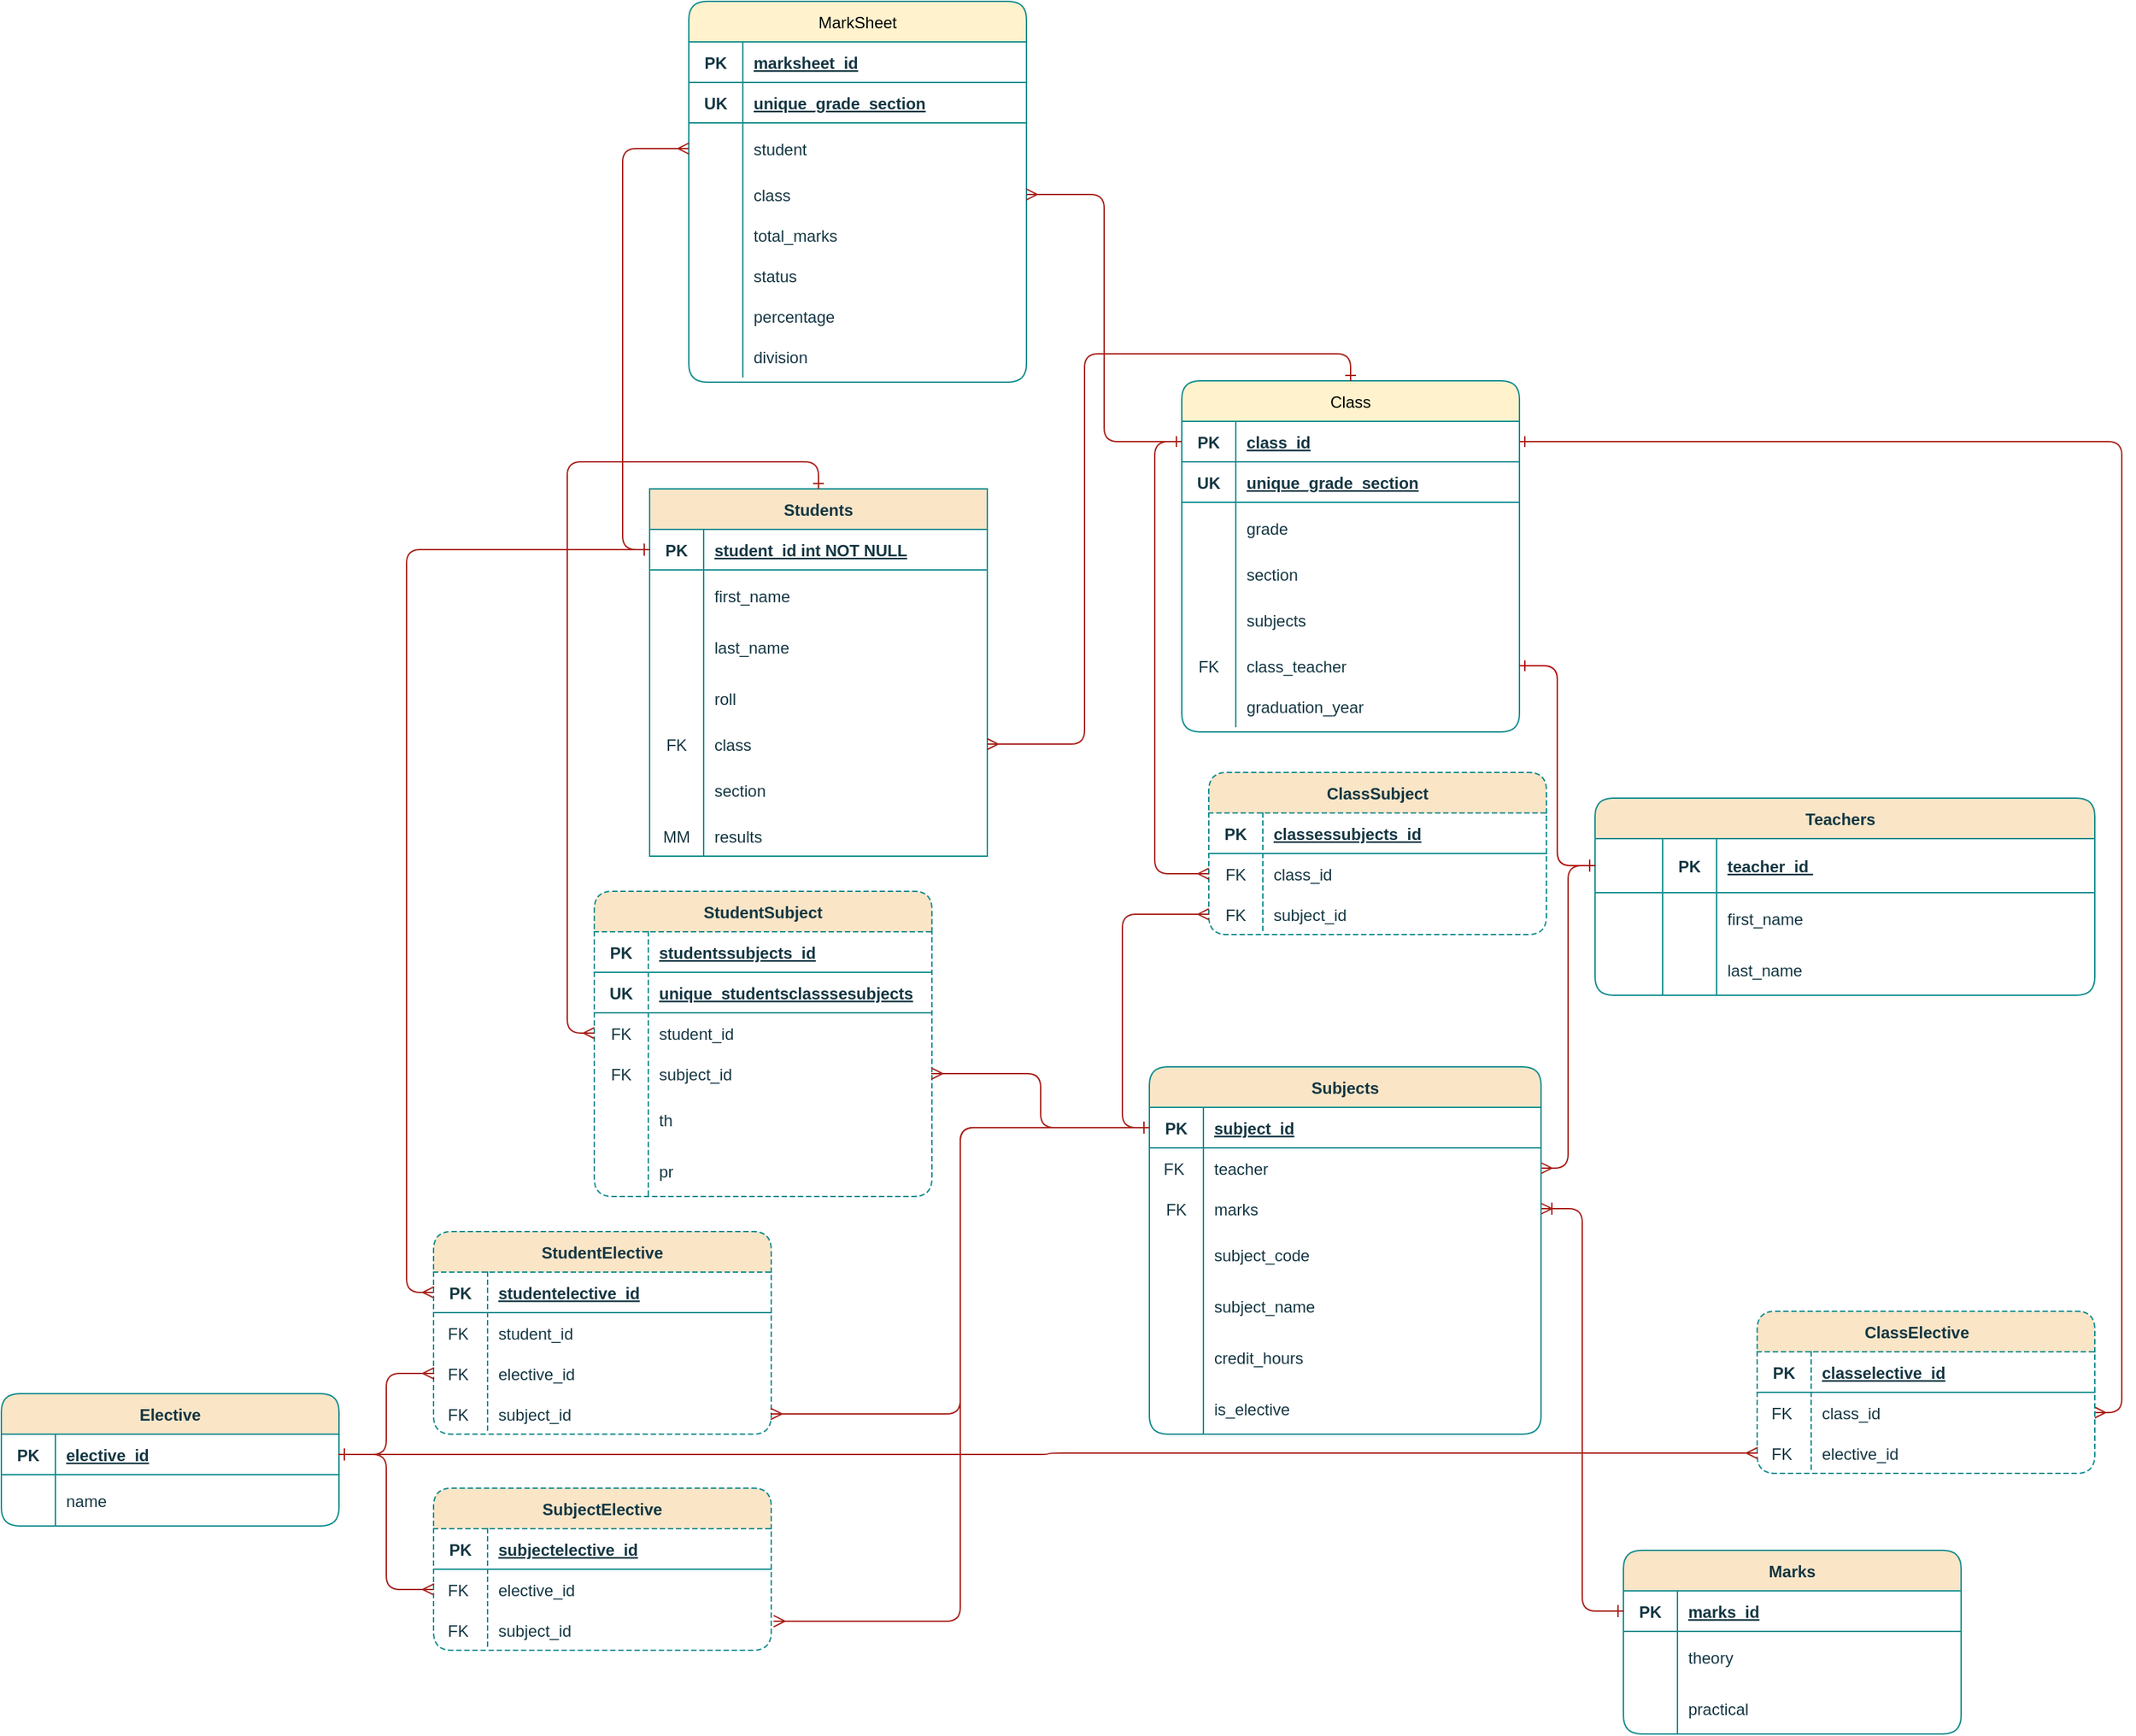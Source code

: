 <mxfile version="24.7.12">
  <diagram id="R2lEEEUBdFMjLlhIrx00" name="Page-1">
    <mxGraphModel dx="4639" dy="3860" grid="0" gridSize="10" guides="1" tooltips="1" connect="1" arrows="1" fold="1" page="1" pageScale="1" pageWidth="850" pageHeight="1100" background="none" math="0" shadow="0" extFonts="Permanent Marker^https://fonts.googleapis.com/css?family=Permanent+Marker">
      <root>
        <mxCell id="0" />
        <mxCell id="1" parent="0" />
        <mxCell id="wVWFbtOWtliaWHri5OGp-41" value="Teachers  " style="shape=table;startSize=30;container=1;collapsible=1;childLayout=tableLayout;fixedRows=1;rowLines=0;fontStyle=1;align=center;resizeLast=0;strokeColor=#0F8B8D;backgroundOutline=0;rounded=1;labelBackgroundColor=none;fillColor=#FAE5C7;fontColor=#143642;movable=1;resizable=1;rotatable=1;deletable=1;editable=1;locked=0;connectable=1;shadow=0;snapToPoint=1;fixDash=0;comic=0;linejoin=arcs;linecap=square;fixedWidth=0;" parent="1" vertex="1">
          <mxGeometry x="392" y="-716" width="370" height="146" as="geometry">
            <mxRectangle x="947" y="-200" width="130" height="30" as="alternateBounds" />
          </mxGeometry>
        </mxCell>
        <mxCell id="wVWFbtOWtliaWHri5OGp-42" value="" style="shape=partialRectangle;collapsible=0;dropTarget=0;pointerEvents=0;fillColor=none;points=[[0,0.5],[1,0.5]];portConstraint=eastwest;top=0;left=0;right=0;bottom=1;strokeColor=#0F8B8D;backgroundOutline=1;rounded=1;labelBackgroundColor=none;fontColor=#143642;linecap=square;" parent="wVWFbtOWtliaWHri5OGp-41" vertex="1">
          <mxGeometry y="30" width="370" height="40" as="geometry" />
        </mxCell>
        <mxCell id="Z-9SeM-FFV0bVszCiDq--6" value="" style="shape=partialRectangle;overflow=hidden;connectable=0;fillColor=none;top=0;left=0;bottom=0;right=0;fontStyle=1;strokeColor=#0F8B8D;backgroundOutline=1;rounded=1;labelBackgroundColor=none;fontColor=#143642;linecap=square;" parent="wVWFbtOWtliaWHri5OGp-42" vertex="1">
          <mxGeometry width="50" height="40" as="geometry">
            <mxRectangle width="50" height="40" as="alternateBounds" />
          </mxGeometry>
        </mxCell>
        <mxCell id="wVWFbtOWtliaWHri5OGp-43" value="PK" style="shape=partialRectangle;overflow=hidden;connectable=0;fillColor=none;top=0;left=0;bottom=0;right=0;fontStyle=1;strokeColor=#0F8B8D;backgroundOutline=1;rounded=1;labelBackgroundColor=none;fontColor=#143642;linecap=square;" parent="wVWFbtOWtliaWHri5OGp-42" vertex="1">
          <mxGeometry x="50" width="40" height="40" as="geometry">
            <mxRectangle width="40" height="40" as="alternateBounds" />
          </mxGeometry>
        </mxCell>
        <mxCell id="wVWFbtOWtliaWHri5OGp-44" value="teacher_id " style="shape=partialRectangle;overflow=hidden;connectable=0;fillColor=none;top=0;left=0;bottom=0;right=0;align=left;spacingLeft=6;fontStyle=5;strokeColor=#0F8B8D;backgroundOutline=1;rounded=1;labelBackgroundColor=none;fontColor=#143642;linecap=square;" parent="wVWFbtOWtliaWHri5OGp-42" vertex="1">
          <mxGeometry x="90" width="280" height="40" as="geometry">
            <mxRectangle width="280" height="40" as="alternateBounds" />
          </mxGeometry>
        </mxCell>
        <mxCell id="wVWFbtOWtliaWHri5OGp-45" value="" style="shape=partialRectangle;collapsible=0;dropTarget=0;pointerEvents=0;fillColor=none;points=[[0,0.5],[1,0.5]];portConstraint=eastwest;top=0;left=0;right=0;bottom=0;strokeColor=#0F8B8D;backgroundOutline=1;rounded=1;labelBackgroundColor=none;fontColor=#143642;linecap=square;" parent="wVWFbtOWtliaWHri5OGp-41" vertex="1">
          <mxGeometry y="70" width="370" height="38" as="geometry" />
        </mxCell>
        <mxCell id="Z-9SeM-FFV0bVszCiDq--7" value="" style="shape=partialRectangle;overflow=hidden;connectable=0;fillColor=none;top=0;left=0;bottom=0;right=0;strokeColor=#0F8B8D;backgroundOutline=1;rounded=1;labelBackgroundColor=none;fontColor=#143642;linecap=square;" parent="wVWFbtOWtliaWHri5OGp-45" vertex="1">
          <mxGeometry width="50" height="38" as="geometry">
            <mxRectangle width="50" height="38" as="alternateBounds" />
          </mxGeometry>
        </mxCell>
        <mxCell id="wVWFbtOWtliaWHri5OGp-46" value="" style="shape=partialRectangle;overflow=hidden;connectable=0;fillColor=none;top=0;left=0;bottom=0;right=0;strokeColor=#0F8B8D;backgroundOutline=1;rounded=1;labelBackgroundColor=none;fontColor=#143642;linecap=square;" parent="wVWFbtOWtliaWHri5OGp-45" vertex="1">
          <mxGeometry x="50" width="40" height="38" as="geometry">
            <mxRectangle width="40" height="38" as="alternateBounds" />
          </mxGeometry>
        </mxCell>
        <mxCell id="wVWFbtOWtliaWHri5OGp-47" value="first_name" style="shape=partialRectangle;overflow=hidden;connectable=0;fillColor=none;top=0;left=0;bottom=0;right=0;align=left;spacingLeft=6;strokeColor=#0F8B8D;backgroundOutline=1;rounded=1;labelBackgroundColor=none;fontColor=#143642;linecap=square;" parent="wVWFbtOWtliaWHri5OGp-45" vertex="1">
          <mxGeometry x="90" width="280" height="38" as="geometry">
            <mxRectangle width="280" height="38" as="alternateBounds" />
          </mxGeometry>
        </mxCell>
        <mxCell id="wVWFbtOWtliaWHri5OGp-48" value="" style="shape=partialRectangle;collapsible=0;dropTarget=0;pointerEvents=0;fillColor=none;points=[[0,0.5],[1,0.5]];portConstraint=eastwest;top=0;left=0;right=0;bottom=0;strokeColor=#0F8B8D;backgroundOutline=1;rounded=1;labelBackgroundColor=none;fontColor=#143642;linecap=square;" parent="wVWFbtOWtliaWHri5OGp-41" vertex="1">
          <mxGeometry y="108" width="370" height="38" as="geometry" />
        </mxCell>
        <mxCell id="Z-9SeM-FFV0bVszCiDq--8" style="shape=partialRectangle;overflow=hidden;connectable=0;fillColor=none;top=0;left=0;bottom=0;right=0;strokeColor=#0F8B8D;backgroundOutline=1;rounded=1;labelBackgroundColor=none;fontColor=#143642;linecap=square;" parent="wVWFbtOWtliaWHri5OGp-48" vertex="1">
          <mxGeometry width="50" height="38" as="geometry">
            <mxRectangle width="50" height="38" as="alternateBounds" />
          </mxGeometry>
        </mxCell>
        <mxCell id="wVWFbtOWtliaWHri5OGp-49" value="" style="shape=partialRectangle;overflow=hidden;connectable=0;fillColor=none;top=0;left=0;bottom=0;right=0;strokeColor=#0F8B8D;backgroundOutline=1;rounded=1;labelBackgroundColor=none;fontColor=#143642;linecap=square;" parent="wVWFbtOWtliaWHri5OGp-48" vertex="1">
          <mxGeometry x="50" width="40" height="38" as="geometry">
            <mxRectangle width="40" height="38" as="alternateBounds" />
          </mxGeometry>
        </mxCell>
        <mxCell id="wVWFbtOWtliaWHri5OGp-50" value="last_name" style="shape=partialRectangle;overflow=hidden;connectable=0;fillColor=none;top=0;left=0;bottom=0;right=0;align=left;spacingLeft=6;strokeColor=#0F8B8D;backgroundOutline=1;rounded=1;labelBackgroundColor=none;fontColor=#143642;linecap=square;" parent="wVWFbtOWtliaWHri5OGp-48" vertex="1">
          <mxGeometry x="90" width="280" height="38" as="geometry">
            <mxRectangle width="280" height="38" as="alternateBounds" />
          </mxGeometry>
        </mxCell>
        <mxCell id="wVWFbtOWtliaWHri5OGp-61" value="Marks" style="shape=table;startSize=30;container=1;collapsible=1;childLayout=tableLayout;fixedRows=1;rowLines=0;fontStyle=1;align=center;resizeLast=0;strokeColor=#0F8B8D;backgroundOutline=0;rounded=1;labelBackgroundColor=none;fillColor=#FAE5C7;fontColor=#143642;movable=1;resizable=1;rotatable=1;deletable=1;editable=1;locked=0;connectable=1;shadow=0;snapToPoint=1;fixDash=0;comic=0;linejoin=arcs;linecap=square;" parent="1" vertex="1">
          <mxGeometry x="413" y="-159" width="250" height="136" as="geometry">
            <mxRectangle x="1000" y="-30" width="70" height="30" as="alternateBounds" />
          </mxGeometry>
        </mxCell>
        <mxCell id="wVWFbtOWtliaWHri5OGp-62" value="" style="shape=partialRectangle;collapsible=0;dropTarget=0;pointerEvents=0;fillColor=none;points=[[0,0.5],[1,0.5]];portConstraint=eastwest;top=0;left=0;right=0;bottom=1;strokeColor=#0F8B8D;backgroundOutline=1;rounded=1;labelBackgroundColor=none;fontColor=#143642;linecap=square;" parent="wVWFbtOWtliaWHri5OGp-61" vertex="1">
          <mxGeometry y="30" width="250" height="30" as="geometry" />
        </mxCell>
        <mxCell id="wVWFbtOWtliaWHri5OGp-63" value="PK" style="shape=partialRectangle;overflow=hidden;connectable=0;fillColor=none;top=0;left=0;bottom=0;right=0;fontStyle=1;strokeColor=#0F8B8D;backgroundOutline=1;rounded=1;labelBackgroundColor=none;fontColor=#143642;linecap=square;" parent="wVWFbtOWtliaWHri5OGp-62" vertex="1">
          <mxGeometry width="40" height="30" as="geometry">
            <mxRectangle width="40" height="30" as="alternateBounds" />
          </mxGeometry>
        </mxCell>
        <mxCell id="wVWFbtOWtliaWHri5OGp-64" value="marks_id" style="shape=partialRectangle;overflow=hidden;connectable=0;fillColor=none;top=0;left=0;bottom=0;right=0;align=left;spacingLeft=6;fontStyle=5;strokeColor=#0F8B8D;backgroundOutline=1;rounded=1;labelBackgroundColor=none;fontColor=#143642;linecap=square;" parent="wVWFbtOWtliaWHri5OGp-62" vertex="1">
          <mxGeometry x="40" width="210" height="30" as="geometry">
            <mxRectangle width="210" height="30" as="alternateBounds" />
          </mxGeometry>
        </mxCell>
        <mxCell id="wVWFbtOWtliaWHri5OGp-71" value="" style="shape=partialRectangle;collapsible=0;dropTarget=0;pointerEvents=0;fillColor=none;points=[[0,0.5],[1,0.5]];portConstraint=eastwest;top=0;left=0;right=0;bottom=0;strokeColor=#0F8B8D;backgroundOutline=1;rounded=1;labelBackgroundColor=none;fontColor=#143642;linecap=square;" parent="wVWFbtOWtliaWHri5OGp-61" vertex="1">
          <mxGeometry y="60" width="250" height="38" as="geometry" />
        </mxCell>
        <mxCell id="wVWFbtOWtliaWHri5OGp-72" value="" style="shape=partialRectangle;overflow=hidden;connectable=0;fillColor=none;top=0;left=0;bottom=0;right=0;strokeColor=#0F8B8D;backgroundOutline=1;rounded=1;labelBackgroundColor=none;fontColor=#143642;linecap=square;" parent="wVWFbtOWtliaWHri5OGp-71" vertex="1">
          <mxGeometry width="40" height="38" as="geometry">
            <mxRectangle width="40" height="38" as="alternateBounds" />
          </mxGeometry>
        </mxCell>
        <mxCell id="wVWFbtOWtliaWHri5OGp-73" value="theory" style="shape=partialRectangle;overflow=hidden;connectable=0;fillColor=none;top=0;left=0;bottom=0;right=0;align=left;spacingLeft=6;strokeColor=#0F8B8D;backgroundOutline=1;rounded=1;labelBackgroundColor=none;fontColor=#143642;linecap=square;" parent="wVWFbtOWtliaWHri5OGp-71" vertex="1">
          <mxGeometry x="40" width="210" height="38" as="geometry">
            <mxRectangle width="210" height="38" as="alternateBounds" />
          </mxGeometry>
        </mxCell>
        <mxCell id="wVWFbtOWtliaWHri5OGp-74" value="" style="shape=partialRectangle;collapsible=0;dropTarget=0;pointerEvents=0;fillColor=none;points=[[0,0.5],[1,0.5]];portConstraint=eastwest;top=0;left=0;right=0;bottom=0;strokeColor=#0F8B8D;backgroundOutline=1;rounded=1;labelBackgroundColor=none;fontColor=#143642;linecap=square;" parent="wVWFbtOWtliaWHri5OGp-61" vertex="1">
          <mxGeometry y="98" width="250" height="38" as="geometry" />
        </mxCell>
        <mxCell id="wVWFbtOWtliaWHri5OGp-75" value="" style="shape=partialRectangle;overflow=hidden;connectable=0;fillColor=none;top=0;left=0;bottom=0;right=0;strokeColor=#0F8B8D;backgroundOutline=1;rounded=1;labelBackgroundColor=none;fontColor=#143642;linecap=square;" parent="wVWFbtOWtliaWHri5OGp-74" vertex="1">
          <mxGeometry width="40" height="38" as="geometry">
            <mxRectangle width="40" height="38" as="alternateBounds" />
          </mxGeometry>
        </mxCell>
        <mxCell id="wVWFbtOWtliaWHri5OGp-76" value="practical" style="shape=partialRectangle;overflow=hidden;connectable=0;fillColor=none;top=0;left=0;bottom=0;right=0;align=left;spacingLeft=6;strokeColor=#0F8B8D;backgroundOutline=1;rounded=1;labelBackgroundColor=none;fontColor=#143642;linecap=square;" parent="wVWFbtOWtliaWHri5OGp-74" vertex="1">
          <mxGeometry x="40" width="210" height="38" as="geometry">
            <mxRectangle width="210" height="38" as="alternateBounds" />
          </mxGeometry>
        </mxCell>
        <mxCell id="C-vyLk0tnHw3VtMMgP7b-23" value="Students" style="shape=table;startSize=30;container=1;collapsible=1;childLayout=tableLayout;fixedRows=1;rowLines=0;fontStyle=1;align=center;resizeLast=0;strokeColor=#0F8B8D;backgroundOutline=0;rounded=1;labelBackgroundColor=none;fillColor=#FAE5C7;fontColor=#143642;movable=1;resizable=1;rotatable=1;deletable=1;editable=1;locked=0;connectable=1;shadow=0;snapToPoint=1;fixDash=0;comic=0;linejoin=arcs;arcSize=0;linecap=square;" parent="1" vertex="1">
          <mxGeometry x="-308" y="-945" width="250" height="272" as="geometry">
            <mxRectangle x="823" y="120.0" width="90" height="30" as="alternateBounds" />
          </mxGeometry>
        </mxCell>
        <mxCell id="C-vyLk0tnHw3VtMMgP7b-24" value="" style="shape=partialRectangle;collapsible=0;dropTarget=0;pointerEvents=0;fillColor=none;points=[[0,0.5],[1,0.5]];portConstraint=eastwest;top=0;left=0;right=0;bottom=1;strokeColor=#0F8B8D;backgroundOutline=1;rounded=1;labelBackgroundColor=none;fontColor=#143642;linecap=square;" parent="C-vyLk0tnHw3VtMMgP7b-23" vertex="1">
          <mxGeometry y="30" width="250" height="30" as="geometry" />
        </mxCell>
        <mxCell id="C-vyLk0tnHw3VtMMgP7b-25" value="PK" style="shape=partialRectangle;overflow=hidden;connectable=0;fillColor=none;top=0;left=0;bottom=0;right=0;fontStyle=1;strokeColor=#0F8B8D;backgroundOutline=1;rounded=1;labelBackgroundColor=none;fontColor=#143642;linecap=square;autosize=1;movableLabel=0;fixedWidth=0;treeMoving=0;treeFolding=0;comic=0;deletable=0;" parent="C-vyLk0tnHw3VtMMgP7b-24" vertex="1">
          <mxGeometry width="40" height="30" as="geometry">
            <mxRectangle width="40" height="30" as="alternateBounds" />
          </mxGeometry>
        </mxCell>
        <mxCell id="C-vyLk0tnHw3VtMMgP7b-26" value="student_id int NOT NULL " style="shape=partialRectangle;overflow=hidden;connectable=0;fillColor=none;top=0;left=0;bottom=0;right=0;align=left;spacingLeft=6;fontStyle=5;strokeColor=#0F8B8D;backgroundOutline=1;rounded=1;labelBackgroundColor=none;fontColor=#143642;linecap=square;" parent="C-vyLk0tnHw3VtMMgP7b-24" vertex="1">
          <mxGeometry x="40" width="210" height="30" as="geometry">
            <mxRectangle width="210" height="30" as="alternateBounds" />
          </mxGeometry>
        </mxCell>
        <mxCell id="C-vyLk0tnHw3VtMMgP7b-27" value="" style="shape=partialRectangle;collapsible=0;dropTarget=0;pointerEvents=0;fillColor=none;points=[[0,0.5],[1,0.5]];portConstraint=eastwest;top=0;left=0;right=0;bottom=0;strokeColor=#0F8B8D;backgroundOutline=1;rounded=1;labelBackgroundColor=none;fontColor=#143642;linecap=square;" parent="C-vyLk0tnHw3VtMMgP7b-23" vertex="1">
          <mxGeometry y="60" width="250" height="38" as="geometry" />
        </mxCell>
        <mxCell id="C-vyLk0tnHw3VtMMgP7b-28" value="" style="shape=partialRectangle;overflow=hidden;connectable=0;fillColor=none;top=0;left=0;bottom=0;right=0;strokeColor=#0F8B8D;backgroundOutline=1;rounded=1;labelBackgroundColor=none;fontColor=#143642;linecap=square;autosize=1;movableLabel=0;fixedWidth=0;treeMoving=0;treeFolding=0;comic=0;deletable=0;" parent="C-vyLk0tnHw3VtMMgP7b-27" vertex="1">
          <mxGeometry width="40" height="38" as="geometry">
            <mxRectangle width="40" height="38" as="alternateBounds" />
          </mxGeometry>
        </mxCell>
        <mxCell id="C-vyLk0tnHw3VtMMgP7b-29" value="first_name" style="shape=partialRectangle;overflow=hidden;connectable=0;fillColor=none;top=0;left=0;bottom=0;right=0;align=left;spacingLeft=6;strokeColor=#0F8B8D;backgroundOutline=1;rounded=1;labelBackgroundColor=none;fontColor=#143642;linecap=square;" parent="C-vyLk0tnHw3VtMMgP7b-27" vertex="1">
          <mxGeometry x="40" width="210" height="38" as="geometry">
            <mxRectangle width="210" height="38" as="alternateBounds" />
          </mxGeometry>
        </mxCell>
        <mxCell id="wVWFbtOWtliaWHri5OGp-1" value="" style="shape=partialRectangle;collapsible=0;dropTarget=0;pointerEvents=0;fillColor=none;points=[[0,0.5],[1,0.5]];portConstraint=eastwest;top=0;left=0;right=0;bottom=0;strokeColor=#0F8B8D;backgroundOutline=1;rounded=1;labelBackgroundColor=none;fontColor=#143642;linecap=square;" parent="C-vyLk0tnHw3VtMMgP7b-23" vertex="1">
          <mxGeometry y="98" width="250" height="38" as="geometry" />
        </mxCell>
        <mxCell id="wVWFbtOWtliaWHri5OGp-2" value="" style="shape=partialRectangle;overflow=hidden;connectable=0;fillColor=none;top=0;left=0;bottom=0;right=0;strokeColor=#0F8B8D;backgroundOutline=1;rounded=1;labelBackgroundColor=none;fontColor=#143642;linecap=square;autosize=1;movableLabel=0;fixedWidth=0;treeMoving=0;treeFolding=0;comic=0;deletable=0;" parent="wVWFbtOWtliaWHri5OGp-1" vertex="1">
          <mxGeometry width="40" height="38" as="geometry">
            <mxRectangle width="40" height="38" as="alternateBounds" />
          </mxGeometry>
        </mxCell>
        <mxCell id="wVWFbtOWtliaWHri5OGp-3" value="last_name" style="shape=partialRectangle;overflow=hidden;connectable=0;fillColor=none;top=0;left=0;bottom=0;right=0;align=left;spacingLeft=6;strokeColor=#0F8B8D;backgroundOutline=1;rounded=1;labelBackgroundColor=none;fontColor=#143642;linecap=square;" parent="wVWFbtOWtliaWHri5OGp-1" vertex="1">
          <mxGeometry x="40" width="210" height="38" as="geometry">
            <mxRectangle width="210" height="38" as="alternateBounds" />
          </mxGeometry>
        </mxCell>
        <mxCell id="wVWFbtOWtliaWHri5OGp-4" value="" style="shape=partialRectangle;collapsible=0;dropTarget=0;pointerEvents=0;fillColor=none;points=[[0,0.5],[1,0.5]];portConstraint=eastwest;top=0;left=0;right=0;bottom=0;strokeColor=#0F8B8D;backgroundOutline=1;rounded=1;labelBackgroundColor=none;fontColor=#143642;linecap=square;" parent="C-vyLk0tnHw3VtMMgP7b-23" vertex="1">
          <mxGeometry y="136" width="250" height="38" as="geometry" />
        </mxCell>
        <mxCell id="wVWFbtOWtliaWHri5OGp-5" value="" style="shape=partialRectangle;overflow=hidden;connectable=0;fillColor=none;top=0;left=0;bottom=0;right=0;strokeColor=#0F8B8D;backgroundOutline=1;rounded=1;labelBackgroundColor=none;fontColor=#143642;linecap=square;autosize=1;movableLabel=0;fixedWidth=0;treeMoving=0;treeFolding=0;comic=0;deletable=0;" parent="wVWFbtOWtliaWHri5OGp-4" vertex="1">
          <mxGeometry width="40" height="38" as="geometry">
            <mxRectangle width="40" height="38" as="alternateBounds" />
          </mxGeometry>
        </mxCell>
        <mxCell id="wVWFbtOWtliaWHri5OGp-6" value="roll" style="shape=partialRectangle;overflow=hidden;connectable=0;fillColor=none;top=0;left=0;bottom=0;right=0;align=left;spacingLeft=6;strokeColor=#0F8B8D;backgroundOutline=1;rounded=1;labelBackgroundColor=none;fontColor=#143642;linecap=square;" parent="wVWFbtOWtliaWHri5OGp-4" vertex="1">
          <mxGeometry x="40" width="210" height="38" as="geometry">
            <mxRectangle width="210" height="38" as="alternateBounds" />
          </mxGeometry>
        </mxCell>
        <mxCell id="wVWFbtOWtliaWHri5OGp-13" value="" style="shape=partialRectangle;collapsible=0;dropTarget=0;pointerEvents=0;fillColor=none;points=[[0,0.5],[1,0.5]];portConstraint=eastwest;top=0;left=0;right=0;bottom=0;strokeColor=#0F8B8D;backgroundOutline=1;rounded=1;labelBackgroundColor=none;fontColor=#143642;linecap=square;" parent="C-vyLk0tnHw3VtMMgP7b-23" vertex="1">
          <mxGeometry y="174" width="250" height="30" as="geometry" />
        </mxCell>
        <mxCell id="wVWFbtOWtliaWHri5OGp-14" value="FK" style="shape=partialRectangle;overflow=hidden;connectable=0;fillColor=none;top=0;left=0;bottom=0;right=0;strokeColor=#0F8B8D;backgroundOutline=1;rounded=1;labelBackgroundColor=none;fontColor=#143642;linecap=square;autosize=1;movableLabel=0;fixedWidth=0;treeMoving=0;treeFolding=0;comic=0;deletable=0;" parent="wVWFbtOWtliaWHri5OGp-13" vertex="1">
          <mxGeometry width="40" height="30" as="geometry">
            <mxRectangle width="40" height="30" as="alternateBounds" />
          </mxGeometry>
        </mxCell>
        <mxCell id="wVWFbtOWtliaWHri5OGp-15" value="class" style="shape=partialRectangle;overflow=hidden;connectable=0;fillColor=none;top=0;left=0;bottom=0;right=0;align=left;spacingLeft=6;strokeColor=#0F8B8D;backgroundOutline=1;rounded=1;labelBackgroundColor=none;fontColor=#143642;linecap=square;" parent="wVWFbtOWtliaWHri5OGp-13" vertex="1">
          <mxGeometry x="40" width="210" height="30" as="geometry">
            <mxRectangle width="210" height="30" as="alternateBounds" />
          </mxGeometry>
        </mxCell>
        <mxCell id="wVWFbtOWtliaWHri5OGp-16" value="" style="shape=partialRectangle;collapsible=0;dropTarget=0;pointerEvents=0;fillColor=none;points=[[0,0.5],[1,0.5]];portConstraint=eastwest;top=0;left=0;right=0;bottom=0;strokeColor=#0F8B8D;backgroundOutline=1;rounded=1;labelBackgroundColor=none;fontColor=#143642;linecap=square;" parent="C-vyLk0tnHw3VtMMgP7b-23" vertex="1">
          <mxGeometry y="204" width="250" height="38" as="geometry" />
        </mxCell>
        <mxCell id="wVWFbtOWtliaWHri5OGp-17" value="" style="shape=partialRectangle;overflow=hidden;connectable=0;fillColor=none;top=0;left=0;bottom=0;right=0;strokeColor=#0F8B8D;backgroundOutline=1;rounded=1;labelBackgroundColor=none;fontColor=#143642;linecap=square;autosize=1;movableLabel=0;fixedWidth=0;treeMoving=0;treeFolding=0;comic=0;deletable=0;" parent="wVWFbtOWtliaWHri5OGp-16" vertex="1">
          <mxGeometry width="40" height="38" as="geometry">
            <mxRectangle width="40" height="38" as="alternateBounds" />
          </mxGeometry>
        </mxCell>
        <mxCell id="wVWFbtOWtliaWHri5OGp-18" value="section" style="shape=partialRectangle;overflow=hidden;connectable=0;fillColor=none;top=0;left=0;bottom=0;right=0;align=left;spacingLeft=6;strokeColor=#0F8B8D;backgroundOutline=1;rounded=1;labelBackgroundColor=none;fontColor=#143642;linecap=square;" parent="wVWFbtOWtliaWHri5OGp-16" vertex="1">
          <mxGeometry x="40" width="210" height="38" as="geometry">
            <mxRectangle width="210" height="38" as="alternateBounds" />
          </mxGeometry>
        </mxCell>
        <mxCell id="2qvcOWGBDOMqWSujJLUs-107" value="" style="shape=partialRectangle;collapsible=0;dropTarget=0;pointerEvents=0;fillColor=none;points=[[0,0.5],[1,0.5]];portConstraint=eastwest;top=0;left=0;right=0;bottom=0;strokeColor=#0F8B8D;backgroundOutline=1;rounded=1;labelBackgroundColor=none;fontColor=#143642;linecap=square;" parent="C-vyLk0tnHw3VtMMgP7b-23" vertex="1">
          <mxGeometry y="242" width="250" height="30" as="geometry" />
        </mxCell>
        <mxCell id="2qvcOWGBDOMqWSujJLUs-108" value="MM" style="shape=partialRectangle;overflow=hidden;connectable=0;fillColor=none;top=0;left=0;bottom=0;right=0;strokeColor=#0F8B8D;backgroundOutline=1;rounded=1;labelBackgroundColor=none;fontColor=#143642;linecap=square;autosize=1;movableLabel=0;fixedWidth=0;treeMoving=0;treeFolding=0;comic=0;deletable=0;" parent="2qvcOWGBDOMqWSujJLUs-107" vertex="1">
          <mxGeometry width="40" height="30" as="geometry">
            <mxRectangle width="40" height="30" as="alternateBounds" />
          </mxGeometry>
        </mxCell>
        <mxCell id="2qvcOWGBDOMqWSujJLUs-109" value="results" style="shape=partialRectangle;overflow=hidden;connectable=0;fillColor=none;top=0;left=0;bottom=0;right=0;align=left;spacingLeft=6;strokeColor=#0F8B8D;backgroundOutline=1;rounded=1;labelBackgroundColor=none;fontColor=#143642;linecap=square;" parent="2qvcOWGBDOMqWSujJLUs-107" vertex="1">
          <mxGeometry x="40" width="210" height="30" as="geometry">
            <mxRectangle width="210" height="30" as="alternateBounds" />
          </mxGeometry>
        </mxCell>
        <mxCell id="wVWFbtOWtliaWHri5OGp-60" value="" style="edgeStyle=orthogonalEdgeStyle;rounded=1;orthogonalLoop=1;jettySize=auto;html=1;startArrow=ERmany;startFill=0;endArrow=ERone;endFill=0;entryDx=0;entryDy=0;strokeColor=#A8201A;backgroundOutline=0;labelBackgroundColor=none;fontColor=default;movable=1;resizable=1;rotatable=1;deletable=1;editable=1;locked=0;connectable=1;shadow=0;snapToPoint=1;fixDash=0;comic=0;linejoin=arcs;linecap=square;" parent="1" source="wVWFbtOWtliaWHri5OGp-31" target="wVWFbtOWtliaWHri5OGp-42" edge="1">
          <mxGeometry relative="1" as="geometry" />
        </mxCell>
        <mxCell id="2qvcOWGBDOMqWSujJLUs-27" value="Class" style="shape=table;startSize=30;container=1;collapsible=1;childLayout=tableLayout;fixedRows=1;rowLines=0;align=center;resizeLast=0;strokeColor=#0F8B8D;backgroundOutline=0;rounded=1;fillColor=#FFF2CC;movable=1;resizable=1;rotatable=1;deletable=1;editable=1;locked=0;connectable=1;shadow=0;snapToPoint=1;fixDash=0;comic=0;linejoin=arcs;linecap=square;swimlaneLine=1;swimlaneFillColor=none;" parent="1" vertex="1">
          <mxGeometry x="86" y="-1025" width="250" height="260" as="geometry">
            <mxRectangle x="713" y="120.0" width="70" height="30" as="alternateBounds" />
          </mxGeometry>
        </mxCell>
        <mxCell id="2qvcOWGBDOMqWSujJLUs-28" value="" style="shape=partialRectangle;collapsible=0;dropTarget=0;pointerEvents=0;fillColor=none;points=[[0,0.5],[1,0.5]];portConstraint=eastwest;top=0;left=0;right=0;bottom=1;strokeColor=#0F8B8D;backgroundOutline=1;rounded=1;labelBackgroundColor=none;fontColor=#143642;linecap=square;" parent="2qvcOWGBDOMqWSujJLUs-27" vertex="1">
          <mxGeometry y="30" width="250" height="30" as="geometry" />
        </mxCell>
        <mxCell id="2qvcOWGBDOMqWSujJLUs-29" value="PK" style="shape=partialRectangle;overflow=hidden;connectable=0;fillColor=none;top=0;left=0;bottom=0;right=0;fontStyle=1;strokeColor=#0F8B8D;backgroundOutline=1;rounded=1;labelBackgroundColor=none;fontColor=#143642;linecap=square;" parent="2qvcOWGBDOMqWSujJLUs-28" vertex="1">
          <mxGeometry width="40" height="30" as="geometry">
            <mxRectangle width="40" height="30" as="alternateBounds" />
          </mxGeometry>
        </mxCell>
        <mxCell id="2qvcOWGBDOMqWSujJLUs-30" value="class_id" style="shape=partialRectangle;overflow=hidden;connectable=0;fillColor=none;top=0;left=0;bottom=0;right=0;align=left;spacingLeft=6;fontStyle=5;strokeColor=#0F8B8D;backgroundOutline=1;rounded=1;labelBackgroundColor=none;fontColor=#143642;linecap=square;" parent="2qvcOWGBDOMqWSujJLUs-28" vertex="1">
          <mxGeometry x="40" width="210" height="30" as="geometry">
            <mxRectangle width="210" height="30" as="alternateBounds" />
          </mxGeometry>
        </mxCell>
        <mxCell id="2qvcOWGBDOMqWSujJLUs-54" value="" style="shape=partialRectangle;collapsible=0;dropTarget=0;pointerEvents=0;fillColor=none;points=[[0,0.5],[1,0.5]];portConstraint=eastwest;top=0;left=0;right=0;bottom=1;strokeColor=#0F8B8D;backgroundOutline=1;rounded=1;labelBackgroundColor=none;fontColor=#143642;linecap=square;" parent="2qvcOWGBDOMqWSujJLUs-27" vertex="1">
          <mxGeometry y="60" width="250" height="30" as="geometry" />
        </mxCell>
        <mxCell id="2qvcOWGBDOMqWSujJLUs-55" value="UK" style="shape=partialRectangle;overflow=hidden;connectable=0;fillColor=none;top=0;left=0;bottom=0;right=0;fontStyle=1;strokeColor=#0F8B8D;backgroundOutline=1;rounded=1;labelBackgroundColor=none;fontColor=#143642;linecap=square;" parent="2qvcOWGBDOMqWSujJLUs-54" vertex="1">
          <mxGeometry width="40" height="30" as="geometry">
            <mxRectangle width="40" height="30" as="alternateBounds" />
          </mxGeometry>
        </mxCell>
        <mxCell id="2qvcOWGBDOMqWSujJLUs-56" value="unique_grade_section" style="shape=partialRectangle;overflow=hidden;connectable=0;fillColor=none;top=0;left=0;bottom=0;right=0;align=left;spacingLeft=6;fontStyle=5;strokeColor=#0F8B8D;backgroundOutline=1;rounded=1;labelBackgroundColor=none;fontColor=#143642;linecap=square;" parent="2qvcOWGBDOMqWSujJLUs-54" vertex="1">
          <mxGeometry x="40" width="210" height="30" as="geometry">
            <mxRectangle width="210" height="30" as="alternateBounds" />
          </mxGeometry>
        </mxCell>
        <mxCell id="2qvcOWGBDOMqWSujJLUs-31" value="" style="shape=partialRectangle;collapsible=0;dropTarget=0;pointerEvents=0;fillColor=none;points=[[0,0.5],[1,0.5]];portConstraint=eastwest;top=0;left=0;right=0;bottom=0;strokeColor=#0F8B8D;backgroundOutline=1;rounded=1;labelBackgroundColor=none;fontColor=#143642;linecap=square;" parent="2qvcOWGBDOMqWSujJLUs-27" vertex="1">
          <mxGeometry y="90" width="250" height="38" as="geometry" />
        </mxCell>
        <mxCell id="2qvcOWGBDOMqWSujJLUs-32" value="" style="shape=partialRectangle;overflow=hidden;connectable=0;fillColor=none;top=0;left=0;bottom=0;right=0;strokeColor=#0F8B8D;backgroundOutline=1;rounded=1;labelBackgroundColor=none;fontColor=#143642;linecap=square;" parent="2qvcOWGBDOMqWSujJLUs-31" vertex="1">
          <mxGeometry width="40" height="38" as="geometry">
            <mxRectangle width="40" height="38" as="alternateBounds" />
          </mxGeometry>
        </mxCell>
        <mxCell id="2qvcOWGBDOMqWSujJLUs-33" value="grade  " style="shape=partialRectangle;overflow=hidden;connectable=0;fillColor=none;top=0;left=0;bottom=0;right=0;align=left;spacingLeft=6;strokeColor=#0F8B8D;backgroundOutline=1;rounded=1;labelBackgroundColor=none;fontColor=#143642;linecap=square;" parent="2qvcOWGBDOMqWSujJLUs-31" vertex="1">
          <mxGeometry x="40" width="210" height="38" as="geometry">
            <mxRectangle width="210" height="38" as="alternateBounds" />
          </mxGeometry>
        </mxCell>
        <mxCell id="2qvcOWGBDOMqWSujJLUs-51" value="" style="shape=partialRectangle;collapsible=0;dropTarget=0;pointerEvents=0;fillColor=none;points=[[0,0.5],[1,0.5]];portConstraint=eastwest;top=0;left=0;right=0;bottom=0;strokeColor=#0F8B8D;backgroundOutline=1;rounded=1;labelBackgroundColor=none;fontColor=#143642;linecap=square;" parent="2qvcOWGBDOMqWSujJLUs-27" vertex="1">
          <mxGeometry y="128" width="250" height="30" as="geometry" />
        </mxCell>
        <mxCell id="2qvcOWGBDOMqWSujJLUs-52" value="&#xa;" style="shape=partialRectangle;overflow=hidden;connectable=0;fillColor=none;top=0;left=0;bottom=0;right=0;strokeColor=#0F8B8D;backgroundOutline=1;rounded=1;labelBackgroundColor=none;fontColor=#143642;linecap=square;" parent="2qvcOWGBDOMqWSujJLUs-51" vertex="1">
          <mxGeometry width="40" height="30" as="geometry">
            <mxRectangle width="40" height="30" as="alternateBounds" />
          </mxGeometry>
        </mxCell>
        <mxCell id="2qvcOWGBDOMqWSujJLUs-53" value="section" style="shape=partialRectangle;overflow=hidden;connectable=0;fillColor=none;top=0;left=0;bottom=0;right=0;align=left;spacingLeft=6;strokeColor=#0F8B8D;backgroundOutline=1;rounded=1;labelBackgroundColor=none;fontColor=#143642;linecap=square;" parent="2qvcOWGBDOMqWSujJLUs-51" vertex="1">
          <mxGeometry x="40" width="210" height="30" as="geometry">
            <mxRectangle width="210" height="30" as="alternateBounds" />
          </mxGeometry>
        </mxCell>
        <mxCell id="2qvcOWGBDOMqWSujJLUs-34" value="" style="shape=partialRectangle;collapsible=0;dropTarget=0;pointerEvents=0;fillColor=none;points=[[0,0.5],[1,0.5]];portConstraint=eastwest;top=0;left=0;right=0;bottom=0;strokeColor=#0F8B8D;backgroundOutline=1;rounded=1;labelBackgroundColor=none;fontColor=#143642;linecap=square;" parent="2qvcOWGBDOMqWSujJLUs-27" vertex="1">
          <mxGeometry y="158" width="250" height="38" as="geometry" />
        </mxCell>
        <mxCell id="2qvcOWGBDOMqWSujJLUs-35" value="" style="shape=partialRectangle;overflow=hidden;connectable=0;fillColor=none;top=0;left=0;bottom=0;right=0;strokeColor=#0F8B8D;backgroundOutline=1;rounded=1;labelBackgroundColor=none;fontColor=#143642;linecap=square;" parent="2qvcOWGBDOMqWSujJLUs-34" vertex="1">
          <mxGeometry width="40" height="38" as="geometry">
            <mxRectangle width="40" height="38" as="alternateBounds" />
          </mxGeometry>
        </mxCell>
        <mxCell id="2qvcOWGBDOMqWSujJLUs-36" value="subjects" style="shape=partialRectangle;overflow=hidden;connectable=0;fillColor=none;top=0;left=0;bottom=0;right=0;align=left;spacingLeft=6;strokeColor=#0F8B8D;backgroundOutline=1;rounded=1;labelBackgroundColor=none;fontColor=#143642;linecap=square;" parent="2qvcOWGBDOMqWSujJLUs-34" vertex="1">
          <mxGeometry x="40" width="210" height="38" as="geometry">
            <mxRectangle width="210" height="38" as="alternateBounds" />
          </mxGeometry>
        </mxCell>
        <mxCell id="2qvcOWGBDOMqWSujJLUs-37" value="" style="shape=partialRectangle;collapsible=0;dropTarget=0;pointerEvents=0;fillColor=none;points=[[0,0.5],[1,0.5]];portConstraint=eastwest;top=0;left=0;right=0;bottom=0;strokeColor=#0F8B8D;backgroundOutline=1;rounded=1;labelBackgroundColor=none;fontColor=#143642;linecap=square;" parent="2qvcOWGBDOMqWSujJLUs-27" vertex="1">
          <mxGeometry y="196" width="250" height="30" as="geometry" />
        </mxCell>
        <mxCell id="2qvcOWGBDOMqWSujJLUs-38" value="FK" style="shape=partialRectangle;overflow=hidden;connectable=0;fillColor=none;top=0;left=0;bottom=0;right=0;strokeColor=#0F8B8D;backgroundOutline=1;rounded=1;labelBackgroundColor=none;fontColor=#143642;linecap=square;" parent="2qvcOWGBDOMqWSujJLUs-37" vertex="1">
          <mxGeometry width="40" height="30" as="geometry">
            <mxRectangle width="40" height="30" as="alternateBounds" />
          </mxGeometry>
        </mxCell>
        <mxCell id="2qvcOWGBDOMqWSujJLUs-39" value="class_teacher" style="shape=partialRectangle;overflow=hidden;connectable=0;fillColor=none;top=0;left=0;bottom=0;right=0;align=left;spacingLeft=6;strokeColor=#0F8B8D;backgroundOutline=1;rounded=1;labelBackgroundColor=none;fontColor=#143642;linecap=square;" parent="2qvcOWGBDOMqWSujJLUs-37" vertex="1">
          <mxGeometry x="40" width="210" height="30" as="geometry">
            <mxRectangle width="210" height="30" as="alternateBounds" />
          </mxGeometry>
        </mxCell>
        <mxCell id="2qvcOWGBDOMqWSujJLUs-40" value="" style="shape=partialRectangle;collapsible=0;dropTarget=0;pointerEvents=0;fillColor=none;points=[[0,0.5],[1,0.5]];portConstraint=eastwest;top=0;left=0;right=0;bottom=0;strokeColor=#0F8B8D;backgroundOutline=1;rounded=1;labelBackgroundColor=none;fontColor=#143642;linecap=square;" parent="2qvcOWGBDOMqWSujJLUs-27" vertex="1">
          <mxGeometry y="226" width="250" height="30" as="geometry" />
        </mxCell>
        <mxCell id="2qvcOWGBDOMqWSujJLUs-41" value="&#xa;" style="shape=partialRectangle;overflow=hidden;connectable=0;fillColor=none;top=0;left=0;bottom=0;right=0;strokeColor=#0F8B8D;backgroundOutline=1;rounded=1;labelBackgroundColor=none;fontColor=#143642;linecap=square;" parent="2qvcOWGBDOMqWSujJLUs-40" vertex="1">
          <mxGeometry width="40" height="30" as="geometry">
            <mxRectangle width="40" height="30" as="alternateBounds" />
          </mxGeometry>
        </mxCell>
        <mxCell id="2qvcOWGBDOMqWSujJLUs-42" value="graduation_year" style="shape=partialRectangle;overflow=hidden;connectable=0;fillColor=none;top=0;left=0;bottom=0;right=0;align=left;spacingLeft=6;strokeColor=#0F8B8D;backgroundOutline=1;rounded=1;labelBackgroundColor=none;fontColor=#143642;linecap=square;" parent="2qvcOWGBDOMqWSujJLUs-40" vertex="1">
          <mxGeometry x="40" width="210" height="30" as="geometry">
            <mxRectangle width="210" height="30" as="alternateBounds" />
          </mxGeometry>
        </mxCell>
        <mxCell id="wVWFbtOWtliaWHri5OGp-89" style="edgeStyle=orthogonalEdgeStyle;rounded=1;orthogonalLoop=1;jettySize=auto;html=1;exitDx=0;exitDy=0;entryDx=0;entryDy=0;endArrow=ERoneToMany;endFill=0;startArrow=ERone;startFill=0;strokeColor=#A8201A;backgroundOutline=0;labelBackgroundColor=none;fontColor=default;movable=1;resizable=1;rotatable=1;deletable=1;editable=1;locked=0;connectable=1;shadow=0;snapToPoint=1;fixDash=0;comic=0;linejoin=arcs;linecap=square;" parent="1" source="wVWFbtOWtliaWHri5OGp-62" target="wVWFbtOWtliaWHri5OGp-22" edge="1">
          <mxGeometry relative="1" as="geometry" />
        </mxCell>
        <mxCell id="2qvcOWGBDOMqWSujJLUs-57" value="ClassSubject" style="shape=table;startSize=30;container=1;collapsible=1;childLayout=tableLayout;fixedRows=1;rowLines=0;fontStyle=1;align=center;resizeLast=1;strokeColor=#0F8B8D;backgroundOutline=0;rounded=1;labelBackgroundColor=none;fillColor=#FAE5C7;fontColor=#143642;movable=1;resizable=1;rotatable=1;deletable=1;editable=1;locked=0;connectable=1;shadow=0;snapToPoint=1;fixDash=0;comic=0;linejoin=arcs;linecap=square;dashed=1;" parent="1" vertex="1">
          <mxGeometry x="106" y="-735" width="250" height="120" as="geometry">
            <mxRectangle x="1177.862" y="383.899" width="110" height="30" as="alternateBounds" />
          </mxGeometry>
        </mxCell>
        <mxCell id="2qvcOWGBDOMqWSujJLUs-58" value="" style="shape=partialRectangle;collapsible=0;dropTarget=0;pointerEvents=0;fillColor=none;points=[[0,0.5],[1,0.5]];portConstraint=eastwest;top=0;left=0;right=0;bottom=1;strokeColor=#0F8B8D;backgroundOutline=1;rounded=1;labelBackgroundColor=none;fontColor=#143642;linecap=square;" parent="2qvcOWGBDOMqWSujJLUs-57" vertex="1">
          <mxGeometry y="30" width="250" height="30" as="geometry" />
        </mxCell>
        <mxCell id="2qvcOWGBDOMqWSujJLUs-59" value="PK" style="shape=partialRectangle;overflow=hidden;connectable=0;fillColor=none;top=0;left=0;bottom=0;right=0;fontStyle=1;strokeColor=#0F8B8D;backgroundOutline=1;rounded=1;labelBackgroundColor=none;fontColor=#143642;linecap=square;" parent="2qvcOWGBDOMqWSujJLUs-58" vertex="1">
          <mxGeometry width="40" height="30" as="geometry">
            <mxRectangle width="40" height="30" as="alternateBounds" />
          </mxGeometry>
        </mxCell>
        <mxCell id="2qvcOWGBDOMqWSujJLUs-60" value="classessubjects_id" style="shape=partialRectangle;overflow=hidden;connectable=0;fillColor=none;top=0;left=0;bottom=0;right=0;align=left;spacingLeft=6;fontStyle=5;strokeColor=#0F8B8D;backgroundOutline=1;rounded=1;labelBackgroundColor=none;fontColor=#143642;linecap=square;" parent="2qvcOWGBDOMqWSujJLUs-58" vertex="1">
          <mxGeometry x="40" width="210" height="30" as="geometry">
            <mxRectangle width="210" height="30" as="alternateBounds" />
          </mxGeometry>
        </mxCell>
        <mxCell id="2qvcOWGBDOMqWSujJLUs-64" value="" style="shape=partialRectangle;collapsible=0;dropTarget=0;pointerEvents=0;fillColor=none;points=[[0,0.5],[1,0.5]];portConstraint=eastwest;top=0;left=0;right=0;bottom=0;strokeColor=#0F8B8D;backgroundOutline=1;rounded=1;labelBackgroundColor=none;fontColor=#143642;linecap=square;" parent="2qvcOWGBDOMqWSujJLUs-57" vertex="1">
          <mxGeometry y="60" width="250" height="30" as="geometry" />
        </mxCell>
        <mxCell id="2qvcOWGBDOMqWSujJLUs-65" value="FK" style="shape=partialRectangle;overflow=hidden;connectable=0;fillColor=none;top=0;left=0;bottom=0;right=0;strokeColor=#0F8B8D;backgroundOutline=1;rounded=1;labelBackgroundColor=none;fontColor=#143642;linecap=square;" parent="2qvcOWGBDOMqWSujJLUs-64" vertex="1">
          <mxGeometry width="40" height="30" as="geometry">
            <mxRectangle width="40" height="30" as="alternateBounds" />
          </mxGeometry>
        </mxCell>
        <mxCell id="2qvcOWGBDOMqWSujJLUs-66" value="class_id" style="shape=partialRectangle;overflow=hidden;connectable=0;fillColor=none;top=0;left=0;bottom=0;right=0;align=left;spacingLeft=6;strokeColor=#0F8B8D;backgroundOutline=1;rounded=1;labelBackgroundColor=none;fontColor=#143642;linecap=square;" parent="2qvcOWGBDOMqWSujJLUs-64" vertex="1">
          <mxGeometry x="40" width="210" height="30" as="geometry">
            <mxRectangle width="210" height="30" as="alternateBounds" />
          </mxGeometry>
        </mxCell>
        <mxCell id="2qvcOWGBDOMqWSujJLUs-61" value="" style="shape=partialRectangle;collapsible=0;dropTarget=0;pointerEvents=0;fillColor=none;points=[[0,0.5],[1,0.5]];portConstraint=eastwest;top=0;left=0;right=0;bottom=0;strokeColor=#0F8B8D;backgroundOutline=1;rounded=1;labelBackgroundColor=none;fontColor=#143642;linecap=square;" parent="2qvcOWGBDOMqWSujJLUs-57" vertex="1">
          <mxGeometry y="90" width="250" height="30" as="geometry" />
        </mxCell>
        <mxCell id="2qvcOWGBDOMqWSujJLUs-62" value="FK" style="shape=partialRectangle;overflow=hidden;connectable=0;fillColor=none;top=0;left=0;bottom=0;right=0;strokeColor=#0F8B8D;backgroundOutline=1;rounded=1;labelBackgroundColor=none;fontColor=#143642;linecap=square;" parent="2qvcOWGBDOMqWSujJLUs-61" vertex="1">
          <mxGeometry width="40" height="30" as="geometry">
            <mxRectangle width="40" height="30" as="alternateBounds" />
          </mxGeometry>
        </mxCell>
        <mxCell id="2qvcOWGBDOMqWSujJLUs-63" value="subject_id" style="shape=partialRectangle;overflow=hidden;connectable=0;fillColor=none;top=0;left=0;bottom=0;right=0;align=left;spacingLeft=6;strokeColor=#0F8B8D;backgroundOutline=1;rounded=1;labelBackgroundColor=none;fontColor=#143642;linecap=square;" parent="2qvcOWGBDOMqWSujJLUs-61" vertex="1">
          <mxGeometry x="40" width="210" height="30" as="geometry">
            <mxRectangle width="210" height="30" as="alternateBounds" />
          </mxGeometry>
        </mxCell>
        <mxCell id="2qvcOWGBDOMqWSujJLUs-89" value="StudentSubject" style="shape=table;startSize=30;container=1;collapsible=1;childLayout=tableLayout;fixedRows=1;rowLines=0;fontStyle=1;align=center;resizeLast=0;strokeColor=#0F8B8D;backgroundOutline=0;rounded=1;labelBackgroundColor=none;fillColor=#FAE5C7;fontColor=#143642;movable=1;resizable=1;rotatable=1;deletable=1;editable=1;locked=0;connectable=1;shadow=0;snapToPoint=1;fixDash=0;comic=0;linejoin=arcs;linecap=square;dashed=1;" parent="1" vertex="1">
          <mxGeometry x="-349" y="-647" width="250" height="226" as="geometry">
            <mxRectangle x="928" y="120" width="120" height="30" as="alternateBounds" />
          </mxGeometry>
        </mxCell>
        <mxCell id="2qvcOWGBDOMqWSujJLUs-90" value="" style="shape=partialRectangle;collapsible=0;dropTarget=0;pointerEvents=0;fillColor=none;points=[[0,0.5],[1,0.5]];portConstraint=eastwest;top=0;left=0;right=0;bottom=1;strokeColor=#0F8B8D;backgroundOutline=1;rounded=1;labelBackgroundColor=none;fontColor=#143642;linecap=square;" parent="2qvcOWGBDOMqWSujJLUs-89" vertex="1">
          <mxGeometry y="30" width="250" height="30" as="geometry" />
        </mxCell>
        <mxCell id="2qvcOWGBDOMqWSujJLUs-91" value="PK" style="shape=partialRectangle;overflow=hidden;connectable=0;fillColor=none;top=0;left=0;bottom=0;right=0;fontStyle=1;strokeColor=#0F8B8D;backgroundOutline=1;rounded=1;labelBackgroundColor=none;fontColor=#143642;linecap=square;" parent="2qvcOWGBDOMqWSujJLUs-90" vertex="1">
          <mxGeometry width="40" height="30" as="geometry">
            <mxRectangle width="40" height="30" as="alternateBounds" />
          </mxGeometry>
        </mxCell>
        <mxCell id="2qvcOWGBDOMqWSujJLUs-92" value="studentssubjects_id" style="shape=partialRectangle;overflow=hidden;connectable=0;fillColor=none;top=0;left=0;bottom=0;right=0;align=left;spacingLeft=6;fontStyle=5;strokeColor=#0F8B8D;backgroundOutline=1;rounded=1;labelBackgroundColor=none;fontColor=#143642;linecap=square;" parent="2qvcOWGBDOMqWSujJLUs-90" vertex="1">
          <mxGeometry x="40" width="210" height="30" as="geometry">
            <mxRectangle width="210" height="30" as="alternateBounds" />
          </mxGeometry>
        </mxCell>
        <mxCell id="2qvcOWGBDOMqWSujJLUs-110" value="" style="shape=partialRectangle;collapsible=0;dropTarget=0;pointerEvents=0;fillColor=none;points=[[0,0.5],[1,0.5]];portConstraint=eastwest;top=0;left=0;right=0;bottom=1;strokeColor=#0F8B8D;backgroundOutline=1;rounded=1;labelBackgroundColor=none;fontColor=#143642;linecap=square;" parent="2qvcOWGBDOMqWSujJLUs-89" vertex="1">
          <mxGeometry y="60" width="250" height="30" as="geometry" />
        </mxCell>
        <mxCell id="2qvcOWGBDOMqWSujJLUs-111" value="UK" style="shape=partialRectangle;overflow=hidden;connectable=0;fillColor=none;top=0;left=0;bottom=0;right=0;fontStyle=1;strokeColor=#0F8B8D;backgroundOutline=1;rounded=1;labelBackgroundColor=none;fontColor=#143642;linecap=square;" parent="2qvcOWGBDOMqWSujJLUs-110" vertex="1">
          <mxGeometry width="40" height="30" as="geometry">
            <mxRectangle width="40" height="30" as="alternateBounds" />
          </mxGeometry>
        </mxCell>
        <mxCell id="2qvcOWGBDOMqWSujJLUs-112" value="unique_studentsclasssesubjects" style="shape=partialRectangle;overflow=hidden;connectable=0;fillColor=none;top=0;left=0;bottom=0;right=0;align=left;spacingLeft=6;fontStyle=5;strokeColor=#0F8B8D;backgroundOutline=1;rounded=1;labelBackgroundColor=none;fontColor=#143642;linecap=square;" parent="2qvcOWGBDOMqWSujJLUs-110" vertex="1">
          <mxGeometry x="40" width="210" height="30" as="geometry">
            <mxRectangle width="210" height="30" as="alternateBounds" />
          </mxGeometry>
        </mxCell>
        <mxCell id="2qvcOWGBDOMqWSujJLUs-93" value="" style="shape=partialRectangle;collapsible=0;dropTarget=0;pointerEvents=0;fillColor=none;points=[[0,0.5],[1,0.5]];portConstraint=eastwest;top=0;left=0;right=0;bottom=0;strokeColor=#0F8B8D;backgroundOutline=1;rounded=1;labelBackgroundColor=none;fontColor=#143642;linecap=square;" parent="2qvcOWGBDOMqWSujJLUs-89" vertex="1">
          <mxGeometry y="90" width="250" height="30" as="geometry" />
        </mxCell>
        <mxCell id="2qvcOWGBDOMqWSujJLUs-94" value="FK" style="shape=partialRectangle;overflow=hidden;connectable=0;fillColor=none;top=0;left=0;bottom=0;right=0;strokeColor=#0F8B8D;backgroundOutline=1;rounded=1;labelBackgroundColor=none;fontColor=#143642;linecap=square;" parent="2qvcOWGBDOMqWSujJLUs-93" vertex="1">
          <mxGeometry width="40" height="30" as="geometry">
            <mxRectangle width="40" height="30" as="alternateBounds" />
          </mxGeometry>
        </mxCell>
        <mxCell id="2qvcOWGBDOMqWSujJLUs-95" value="student_id" style="shape=partialRectangle;overflow=hidden;connectable=0;fillColor=none;top=0;left=0;bottom=0;right=0;align=left;spacingLeft=6;strokeColor=#0F8B8D;backgroundOutline=1;rounded=1;labelBackgroundColor=none;fontColor=#143642;linecap=square;" parent="2qvcOWGBDOMqWSujJLUs-93" vertex="1">
          <mxGeometry x="40" width="210" height="30" as="geometry">
            <mxRectangle width="210" height="30" as="alternateBounds" />
          </mxGeometry>
        </mxCell>
        <mxCell id="2qvcOWGBDOMqWSujJLUs-114" value="" style="shape=partialRectangle;collapsible=0;dropTarget=0;pointerEvents=0;fillColor=none;points=[[0,0.5],[1,0.5]];portConstraint=eastwest;top=0;left=0;right=0;bottom=0;strokeColor=#0F8B8D;backgroundOutline=1;rounded=1;labelBackgroundColor=none;fontColor=#143642;linecap=square;" parent="2qvcOWGBDOMqWSujJLUs-89" vertex="1">
          <mxGeometry y="120" width="250" height="30" as="geometry" />
        </mxCell>
        <mxCell id="2qvcOWGBDOMqWSujJLUs-115" value="FK" style="shape=partialRectangle;overflow=hidden;connectable=0;fillColor=none;top=0;left=0;bottom=0;right=0;strokeColor=#0F8B8D;backgroundOutline=1;rounded=1;labelBackgroundColor=none;fontColor=#143642;linecap=square;" parent="2qvcOWGBDOMqWSujJLUs-114" vertex="1">
          <mxGeometry width="40" height="30" as="geometry">
            <mxRectangle width="40" height="30" as="alternateBounds" />
          </mxGeometry>
        </mxCell>
        <mxCell id="2qvcOWGBDOMqWSujJLUs-116" value="subject_id" style="shape=partialRectangle;overflow=hidden;connectable=0;fillColor=none;top=0;left=0;bottom=0;right=0;align=left;spacingLeft=6;strokeColor=#0F8B8D;backgroundOutline=1;rounded=1;labelBackgroundColor=none;fontColor=#143642;linecap=square;" parent="2qvcOWGBDOMqWSujJLUs-114" vertex="1">
          <mxGeometry x="40" width="210" height="30" as="geometry">
            <mxRectangle width="210" height="30" as="alternateBounds" />
          </mxGeometry>
        </mxCell>
        <mxCell id="2qvcOWGBDOMqWSujJLUs-99" value="" style="shape=partialRectangle;collapsible=0;dropTarget=0;pointerEvents=0;fillColor=none;points=[[0,0.5],[1,0.5]];portConstraint=eastwest;top=0;left=0;right=0;bottom=0;strokeColor=#0F8B8D;backgroundOutline=1;rounded=1;labelBackgroundColor=none;fontColor=#143642;linecap=square;" parent="2qvcOWGBDOMqWSujJLUs-89" vertex="1">
          <mxGeometry y="150" width="250" height="38" as="geometry" />
        </mxCell>
        <mxCell id="2qvcOWGBDOMqWSujJLUs-100" value="" style="shape=partialRectangle;overflow=hidden;connectable=0;fillColor=none;top=0;left=0;bottom=0;right=0;strokeColor=#0F8B8D;backgroundOutline=1;rounded=1;labelBackgroundColor=none;fontColor=#143642;linecap=square;" parent="2qvcOWGBDOMqWSujJLUs-99" vertex="1">
          <mxGeometry width="40" height="38" as="geometry">
            <mxRectangle width="40" height="38" as="alternateBounds" />
          </mxGeometry>
        </mxCell>
        <mxCell id="2qvcOWGBDOMqWSujJLUs-101" value="th" style="shape=partialRectangle;overflow=hidden;connectable=0;fillColor=none;top=0;left=0;bottom=0;right=0;align=left;spacingLeft=6;strokeColor=#0F8B8D;backgroundOutline=1;rounded=1;labelBackgroundColor=none;fontColor=#143642;linecap=square;" parent="2qvcOWGBDOMqWSujJLUs-99" vertex="1">
          <mxGeometry x="40" width="210" height="38" as="geometry">
            <mxRectangle width="210" height="38" as="alternateBounds" />
          </mxGeometry>
        </mxCell>
        <mxCell id="2qvcOWGBDOMqWSujJLUs-102" value="" style="shape=partialRectangle;collapsible=0;dropTarget=0;pointerEvents=0;fillColor=none;points=[[0,0.5],[1,0.5]];portConstraint=eastwest;top=0;left=0;right=0;bottom=0;strokeColor=#0F8B8D;backgroundOutline=1;rounded=1;labelBackgroundColor=none;fontColor=#143642;linecap=square;" parent="2qvcOWGBDOMqWSujJLUs-89" vertex="1">
          <mxGeometry y="188" width="250" height="38" as="geometry" />
        </mxCell>
        <mxCell id="2qvcOWGBDOMqWSujJLUs-103" value="" style="shape=partialRectangle;overflow=hidden;connectable=0;fillColor=none;top=0;left=0;bottom=0;right=0;strokeColor=#0F8B8D;backgroundOutline=1;rounded=1;labelBackgroundColor=none;fontColor=#143642;linecap=square;" parent="2qvcOWGBDOMqWSujJLUs-102" vertex="1">
          <mxGeometry width="40" height="38" as="geometry">
            <mxRectangle width="40" height="38" as="alternateBounds" />
          </mxGeometry>
        </mxCell>
        <mxCell id="2qvcOWGBDOMqWSujJLUs-104" value="pr" style="shape=partialRectangle;overflow=hidden;connectable=0;fillColor=none;top=0;left=0;bottom=0;right=0;align=left;spacingLeft=6;strokeColor=#0F8B8D;backgroundOutline=1;rounded=1;labelBackgroundColor=none;fontColor=#143642;linecap=square;" parent="2qvcOWGBDOMqWSujJLUs-102" vertex="1">
          <mxGeometry x="40" width="210" height="38" as="geometry">
            <mxRectangle width="210" height="38" as="alternateBounds" />
          </mxGeometry>
        </mxCell>
        <mxCell id="2qvcOWGBDOMqWSujJLUs-105" style="edgeStyle=orthogonalEdgeStyle;rounded=1;orthogonalLoop=1;jettySize=auto;html=1;entryDx=0;entryDy=0;startArrow=ERmany;startFill=0;endArrow=ERone;endFill=0;exitDx=0;exitDy=0;strokeColor=#A8201A;backgroundOutline=0;labelBackgroundColor=none;fontColor=default;movable=1;resizable=1;rotatable=1;deletable=1;editable=1;locked=0;connectable=1;shadow=0;snapToPoint=1;fixDash=0;comic=0;linejoin=arcs;linecap=square;flowAnimation=0;" parent="1" source="2qvcOWGBDOMqWSujJLUs-114" target="C-vyLk0tnHw3VtMMgP7b-14" edge="1">
          <mxGeometry relative="1" as="geometry">
            <mxPoint x="409" y="130" as="sourcePoint" />
          </mxGeometry>
        </mxCell>
        <mxCell id="2qvcOWGBDOMqWSujJLUs-129" value="Elective" style="shape=table;startSize=30;container=1;collapsible=1;childLayout=tableLayout;fixedRows=1;rowLines=0;fontStyle=1;align=center;resizeLast=0;strokeColor=#0F8B8D;backgroundOutline=0;rounded=1;labelBackgroundColor=none;fillColor=#FAE5C7;fontColor=#143642;movable=1;resizable=1;rotatable=1;deletable=1;editable=1;locked=0;connectable=1;shadow=0;snapToPoint=1;fixDash=0;comic=0;linejoin=arcs;linecap=square;columnLines=1;" parent="1" vertex="1">
          <mxGeometry x="-788" y="-275" width="250" height="98" as="geometry">
            <mxRectangle x="870" y="360" width="80" height="30" as="alternateBounds" />
          </mxGeometry>
        </mxCell>
        <mxCell id="2qvcOWGBDOMqWSujJLUs-130" value="" style="shape=partialRectangle;collapsible=0;dropTarget=0;pointerEvents=0;fillColor=none;points=[[0,0.5],[1,0.5]];portConstraint=eastwest;top=0;left=0;right=0;bottom=1;strokeColor=#0F8B8D;backgroundOutline=1;rounded=1;labelBackgroundColor=none;fontColor=#143642;linecap=square;" parent="2qvcOWGBDOMqWSujJLUs-129" vertex="1">
          <mxGeometry y="30" width="250" height="30" as="geometry" />
        </mxCell>
        <mxCell id="2qvcOWGBDOMqWSujJLUs-131" value="PK" style="shape=partialRectangle;overflow=hidden;connectable=0;fillColor=none;top=0;left=0;bottom=0;right=0;fontStyle=1;strokeColor=#0F8B8D;backgroundOutline=1;rounded=1;labelBackgroundColor=none;fontColor=#143642;linecap=square;" parent="2qvcOWGBDOMqWSujJLUs-130" vertex="1">
          <mxGeometry width="40" height="30" as="geometry">
            <mxRectangle width="40" height="30" as="alternateBounds" />
          </mxGeometry>
        </mxCell>
        <mxCell id="2qvcOWGBDOMqWSujJLUs-132" value="elective_id" style="shape=partialRectangle;overflow=hidden;connectable=0;fillColor=none;top=0;left=0;bottom=0;right=0;align=left;spacingLeft=6;fontStyle=5;strokeColor=#0F8B8D;backgroundOutline=1;rounded=1;labelBackgroundColor=none;fontColor=#143642;linecap=square;" parent="2qvcOWGBDOMqWSujJLUs-130" vertex="1">
          <mxGeometry x="40" width="210" height="30" as="geometry">
            <mxRectangle width="210" height="30" as="alternateBounds" />
          </mxGeometry>
        </mxCell>
        <mxCell id="2qvcOWGBDOMqWSujJLUs-133" value="" style="shape=partialRectangle;collapsible=0;dropTarget=0;pointerEvents=0;fillColor=none;points=[[0,0.5],[1,0.5]];portConstraint=eastwest;top=0;left=0;right=0;bottom=0;strokeColor=#0F8B8D;backgroundOutline=1;rounded=1;labelBackgroundColor=none;fontColor=#143642;linecap=square;" parent="2qvcOWGBDOMqWSujJLUs-129" vertex="1">
          <mxGeometry y="60" width="250" height="38" as="geometry" />
        </mxCell>
        <mxCell id="2qvcOWGBDOMqWSujJLUs-134" value="" style="shape=partialRectangle;overflow=hidden;connectable=0;fillColor=none;top=0;left=0;bottom=0;right=0;strokeColor=#0F8B8D;backgroundOutline=1;rounded=1;labelBackgroundColor=none;fontColor=#143642;linecap=square;" parent="2qvcOWGBDOMqWSujJLUs-133" vertex="1">
          <mxGeometry width="40" height="38" as="geometry">
            <mxRectangle width="40" height="38" as="alternateBounds" />
          </mxGeometry>
        </mxCell>
        <mxCell id="2qvcOWGBDOMqWSujJLUs-135" value="name" style="shape=partialRectangle;overflow=hidden;connectable=0;fillColor=none;top=0;left=0;bottom=0;right=0;align=left;spacingLeft=6;strokeColor=#0F8B8D;backgroundOutline=1;rounded=1;labelBackgroundColor=none;fontColor=#143642;linecap=square;" parent="2qvcOWGBDOMqWSujJLUs-133" vertex="1">
          <mxGeometry x="40" width="210" height="38" as="geometry">
            <mxRectangle width="210" height="38" as="alternateBounds" />
          </mxGeometry>
        </mxCell>
        <mxCell id="0IbINIZYWQKPSXSh-9nA-133" style="edgeStyle=orthogonalEdgeStyle;shape=connector;rounded=1;comic=0;orthogonalLoop=1;jettySize=auto;html=1;exitX=1;exitY=0.5;exitDx=0;exitDy=0;entryX=1;entryY=0.5;entryDx=0;entryDy=0;shadow=0;strokeColor=#A8201A;align=center;verticalAlign=middle;fontFamily=Helvetica;fontSize=11;fontColor=default;labelBackgroundColor=none;resizable=1;startArrow=ERmany;startFill=0;endArrow=ERone;endFill=0;" edge="1" parent="1" source="2qvcOWGBDOMqWSujJLUs-159" target="2qvcOWGBDOMqWSujJLUs-28">
          <mxGeometry relative="1" as="geometry" />
        </mxCell>
        <mxCell id="2qvcOWGBDOMqWSujJLUs-155" value="ClassElective    " style="shape=table;startSize=30;container=1;collapsible=1;childLayout=tableLayout;fixedRows=1;rowLines=0;fontStyle=1;align=center;resizeLast=1;strokeColor=#0F8B8D;backgroundOutline=0;rounded=1;labelBackgroundColor=none;fillColor=#FAE5C7;fontColor=#143642;movable=1;resizable=1;rotatable=1;deletable=1;editable=1;locked=0;connectable=1;shadow=0;snapToPoint=1;fixDash=0;comic=0;linejoin=arcs;linecap=square;dashed=1;" parent="1" vertex="1">
          <mxGeometry x="512" y="-336" width="250" height="120" as="geometry">
            <mxRectangle x="853" y="260" width="130" height="30" as="alternateBounds" />
          </mxGeometry>
        </mxCell>
        <mxCell id="2qvcOWGBDOMqWSujJLUs-156" value="" style="shape=partialRectangle;collapsible=0;dropTarget=0;pointerEvents=0;fillColor=none;points=[[0,0.5],[1,0.5]];portConstraint=eastwest;top=0;left=0;right=0;bottom=1;strokeColor=#0F8B8D;backgroundOutline=1;rounded=1;labelBackgroundColor=none;fontColor=#143642;linecap=square;" parent="2qvcOWGBDOMqWSujJLUs-155" vertex="1">
          <mxGeometry y="30" width="250" height="30" as="geometry" />
        </mxCell>
        <mxCell id="2qvcOWGBDOMqWSujJLUs-157" value="PK" style="shape=partialRectangle;overflow=hidden;connectable=0;fillColor=none;top=0;left=0;bottom=0;right=0;fontStyle=1;strokeColor=#0F8B8D;backgroundOutline=1;rounded=1;labelBackgroundColor=none;fontColor=#143642;linecap=square;" parent="2qvcOWGBDOMqWSujJLUs-156" vertex="1">
          <mxGeometry width="40" height="30" as="geometry">
            <mxRectangle width="40" height="30" as="alternateBounds" />
          </mxGeometry>
        </mxCell>
        <mxCell id="2qvcOWGBDOMqWSujJLUs-158" value="classelective_id" style="shape=partialRectangle;overflow=hidden;connectable=0;fillColor=none;top=0;left=0;bottom=0;right=0;align=left;spacingLeft=6;fontStyle=5;strokeColor=#0F8B8D;backgroundOutline=1;rounded=1;labelBackgroundColor=none;fontColor=#143642;linecap=square;" parent="2qvcOWGBDOMqWSujJLUs-156" vertex="1">
          <mxGeometry x="40" width="210" height="30" as="geometry">
            <mxRectangle width="210" height="30" as="alternateBounds" />
          </mxGeometry>
        </mxCell>
        <mxCell id="2qvcOWGBDOMqWSujJLUs-159" value="" style="shape=partialRectangle;collapsible=0;dropTarget=0;pointerEvents=0;fillColor=none;points=[[0,0.5],[1,0.5]];portConstraint=eastwest;top=0;left=0;right=0;bottom=0;strokeColor=#0F8B8D;backgroundOutline=1;rounded=1;labelBackgroundColor=none;fontColor=#143642;linecap=square;" parent="2qvcOWGBDOMqWSujJLUs-155" vertex="1">
          <mxGeometry y="60" width="250" height="30" as="geometry" />
        </mxCell>
        <mxCell id="2qvcOWGBDOMqWSujJLUs-160" value="FK " style="shape=partialRectangle;overflow=hidden;connectable=0;fillColor=none;top=0;left=0;bottom=0;right=0;strokeColor=#0F8B8D;backgroundOutline=1;rounded=1;labelBackgroundColor=none;fontColor=#143642;linecap=square;" parent="2qvcOWGBDOMqWSujJLUs-159" vertex="1">
          <mxGeometry width="40" height="30" as="geometry">
            <mxRectangle width="40" height="30" as="alternateBounds" />
          </mxGeometry>
        </mxCell>
        <mxCell id="2qvcOWGBDOMqWSujJLUs-161" value="class_id" style="shape=partialRectangle;overflow=hidden;connectable=0;fillColor=none;top=0;left=0;bottom=0;right=0;align=left;spacingLeft=6;strokeColor=#0F8B8D;backgroundOutline=1;rounded=1;labelBackgroundColor=none;fontColor=#143642;linecap=square;" parent="2qvcOWGBDOMqWSujJLUs-159" vertex="1">
          <mxGeometry x="40" width="210" height="30" as="geometry">
            <mxRectangle width="210" height="30" as="alternateBounds" />
          </mxGeometry>
        </mxCell>
        <mxCell id="2qvcOWGBDOMqWSujJLUs-162" value="" style="shape=partialRectangle;collapsible=0;dropTarget=0;pointerEvents=0;fillColor=none;points=[[0,0.5],[1,0.5]];portConstraint=eastwest;top=0;left=0;right=0;bottom=0;strokeColor=#0F8B8D;backgroundOutline=1;rounded=1;labelBackgroundColor=none;fontColor=#143642;linecap=square;" parent="2qvcOWGBDOMqWSujJLUs-155" vertex="1">
          <mxGeometry y="90" width="250" height="30" as="geometry" />
        </mxCell>
        <mxCell id="2qvcOWGBDOMqWSujJLUs-163" value="FK " style="shape=partialRectangle;overflow=hidden;connectable=0;fillColor=none;top=0;left=0;bottom=0;right=0;strokeColor=#0F8B8D;backgroundOutline=1;rounded=1;labelBackgroundColor=none;fontColor=#143642;linecap=square;" parent="2qvcOWGBDOMqWSujJLUs-162" vertex="1">
          <mxGeometry width="40" height="30" as="geometry">
            <mxRectangle width="40" height="30" as="alternateBounds" />
          </mxGeometry>
        </mxCell>
        <mxCell id="2qvcOWGBDOMqWSujJLUs-164" value="elective_id" style="shape=partialRectangle;overflow=hidden;connectable=0;fillColor=none;top=0;left=0;bottom=0;right=0;align=left;spacingLeft=6;strokeColor=#0F8B8D;backgroundOutline=1;rounded=1;labelBackgroundColor=none;fontColor=#143642;linecap=square;" parent="2qvcOWGBDOMqWSujJLUs-162" vertex="1">
          <mxGeometry x="40" width="210" height="30" as="geometry">
            <mxRectangle width="210" height="30" as="alternateBounds" />
          </mxGeometry>
        </mxCell>
        <mxCell id="2qvcOWGBDOMqWSujJLUs-178" style="edgeStyle=orthogonalEdgeStyle;rounded=1;orthogonalLoop=1;jettySize=auto;html=1;exitDx=0;exitDy=0;entryDx=0;entryDy=0;startArrow=ERmany;startFill=0;endArrow=ERone;endFill=0;strokeColor=#A8201A;backgroundOutline=0;labelBackgroundColor=none;fontColor=default;movable=1;resizable=1;rotatable=1;deletable=1;editable=1;locked=0;connectable=1;shadow=0;snapToPoint=1;fixDash=0;comic=0;linejoin=arcs;linecap=square;exitX=0;exitY=0.5;" parent="1" source="2qvcOWGBDOMqWSujJLUs-166" target="C-vyLk0tnHw3VtMMgP7b-24" edge="1">
          <mxGeometry relative="1" as="geometry">
            <mxPoint x="49" y="-295" as="targetPoint" />
            <mxPoint x="139" y="385" as="sourcePoint" />
          </mxGeometry>
        </mxCell>
        <mxCell id="2qvcOWGBDOMqWSujJLUs-165" value="StudentElective" style="shape=table;startSize=30;container=1;collapsible=1;childLayout=tableLayout;fixedRows=1;rowLines=0;fontStyle=1;align=center;resizeLast=1;strokeColor=#0F8B8D;backgroundOutline=0;rounded=1;labelBackgroundColor=none;fillColor=#FAE5C7;fontColor=#143642;movable=1;resizable=1;rotatable=1;deletable=1;editable=1;locked=0;connectable=1;shadow=0;snapToPoint=1;fixDash=0;comic=0;linejoin=arcs;linecap=square;dashed=1;" parent="1" vertex="1">
          <mxGeometry x="-468" y="-395" width="250" height="150" as="geometry">
            <mxRectangle x="1060" y="220" width="120" height="30" as="alternateBounds" />
          </mxGeometry>
        </mxCell>
        <mxCell id="2qvcOWGBDOMqWSujJLUs-166" value="" style="shape=partialRectangle;collapsible=0;dropTarget=0;pointerEvents=0;fillColor=none;points=[[0,0.5],[1,0.5]];portConstraint=eastwest;top=0;left=0;right=0;bottom=1;strokeColor=#0F8B8D;backgroundOutline=1;rounded=1;labelBackgroundColor=none;fontColor=#143642;linecap=square;" parent="2qvcOWGBDOMqWSujJLUs-165" vertex="1">
          <mxGeometry y="30" width="250" height="30" as="geometry" />
        </mxCell>
        <mxCell id="2qvcOWGBDOMqWSujJLUs-167" value="PK" style="shape=partialRectangle;overflow=hidden;connectable=0;fillColor=none;top=0;left=0;bottom=0;right=0;fontStyle=1;strokeColor=#0F8B8D;backgroundOutline=1;rounded=1;labelBackgroundColor=none;fontColor=#143642;linecap=square;" parent="2qvcOWGBDOMqWSujJLUs-166" vertex="1">
          <mxGeometry width="40" height="30" as="geometry">
            <mxRectangle width="40" height="30" as="alternateBounds" />
          </mxGeometry>
        </mxCell>
        <mxCell id="2qvcOWGBDOMqWSujJLUs-168" value="studentelective_id" style="shape=partialRectangle;overflow=hidden;connectable=0;fillColor=none;top=0;left=0;bottom=0;right=0;align=left;spacingLeft=6;fontStyle=5;strokeColor=#0F8B8D;backgroundOutline=1;rounded=1;labelBackgroundColor=none;fontColor=#143642;linecap=square;" parent="2qvcOWGBDOMqWSujJLUs-166" vertex="1">
          <mxGeometry x="40" width="210" height="30" as="geometry">
            <mxRectangle width="210" height="30" as="alternateBounds" />
          </mxGeometry>
        </mxCell>
        <mxCell id="2qvcOWGBDOMqWSujJLUs-169" value="" style="shape=partialRectangle;collapsible=0;dropTarget=0;pointerEvents=0;fillColor=none;points=[[0,0.5],[1,0.5]];portConstraint=eastwest;top=0;left=0;right=0;bottom=0;strokeColor=#0F8B8D;backgroundOutline=1;rounded=1;labelBackgroundColor=none;fontColor=#143642;linecap=square;" parent="2qvcOWGBDOMqWSujJLUs-165" vertex="1">
          <mxGeometry y="60" width="250" height="30" as="geometry" />
        </mxCell>
        <mxCell id="2qvcOWGBDOMqWSujJLUs-170" value="FK " style="shape=partialRectangle;overflow=hidden;connectable=0;fillColor=none;top=0;left=0;bottom=0;right=0;strokeColor=#0F8B8D;backgroundOutline=1;rounded=1;labelBackgroundColor=none;fontColor=#143642;linecap=square;" parent="2qvcOWGBDOMqWSujJLUs-169" vertex="1">
          <mxGeometry width="40" height="30" as="geometry">
            <mxRectangle width="40" height="30" as="alternateBounds" />
          </mxGeometry>
        </mxCell>
        <mxCell id="2qvcOWGBDOMqWSujJLUs-171" value="student_id" style="shape=partialRectangle;overflow=hidden;connectable=0;fillColor=none;top=0;left=0;bottom=0;right=0;align=left;spacingLeft=6;strokeColor=#0F8B8D;backgroundOutline=1;rounded=1;labelBackgroundColor=none;fontColor=#143642;linecap=square;" parent="2qvcOWGBDOMqWSujJLUs-169" vertex="1">
          <mxGeometry x="40" width="210" height="30" as="geometry">
            <mxRectangle width="210" height="30" as="alternateBounds" />
          </mxGeometry>
        </mxCell>
        <mxCell id="2qvcOWGBDOMqWSujJLUs-172" value="" style="shape=partialRectangle;collapsible=0;dropTarget=0;pointerEvents=0;fillColor=none;points=[[0,0.5],[1,0.5]];portConstraint=eastwest;top=0;left=0;right=0;bottom=0;strokeColor=#0F8B8D;backgroundOutline=1;rounded=1;labelBackgroundColor=none;fontColor=#143642;linecap=square;" parent="2qvcOWGBDOMqWSujJLUs-165" vertex="1">
          <mxGeometry y="90" width="250" height="30" as="geometry" />
        </mxCell>
        <mxCell id="2qvcOWGBDOMqWSujJLUs-173" value="FK " style="shape=partialRectangle;overflow=hidden;connectable=0;fillColor=none;top=0;left=0;bottom=0;right=0;strokeColor=#0F8B8D;backgroundOutline=1;rounded=1;labelBackgroundColor=none;fontColor=#143642;linecap=square;" parent="2qvcOWGBDOMqWSujJLUs-172" vertex="1">
          <mxGeometry width="40" height="30" as="geometry">
            <mxRectangle width="40" height="30" as="alternateBounds" />
          </mxGeometry>
        </mxCell>
        <mxCell id="2qvcOWGBDOMqWSujJLUs-174" value="elective_id" style="shape=partialRectangle;overflow=hidden;connectable=0;fillColor=none;top=0;left=0;bottom=0;right=0;align=left;spacingLeft=6;strokeColor=#0F8B8D;backgroundOutline=1;rounded=1;labelBackgroundColor=none;fontColor=#143642;linecap=square;" parent="2qvcOWGBDOMqWSujJLUs-172" vertex="1">
          <mxGeometry x="40" width="210" height="30" as="geometry">
            <mxRectangle width="210" height="30" as="alternateBounds" />
          </mxGeometry>
        </mxCell>
        <mxCell id="2qvcOWGBDOMqWSujJLUs-175" value="" style="shape=partialRectangle;collapsible=0;dropTarget=0;pointerEvents=0;fillColor=none;points=[[0,0.5],[1,0.5]];portConstraint=eastwest;top=0;left=0;right=0;bottom=0;strokeColor=#0F8B8D;backgroundOutline=1;rounded=1;labelBackgroundColor=none;fontColor=#143642;linecap=square;" parent="2qvcOWGBDOMqWSujJLUs-165" vertex="1">
          <mxGeometry y="120" width="250" height="30" as="geometry" />
        </mxCell>
        <mxCell id="2qvcOWGBDOMqWSujJLUs-176" value="FK " style="shape=partialRectangle;overflow=hidden;connectable=0;fillColor=none;top=0;left=0;bottom=0;right=0;strokeColor=#0F8B8D;backgroundOutline=1;rounded=1;labelBackgroundColor=none;fontColor=#143642;linecap=square;" parent="2qvcOWGBDOMqWSujJLUs-175" vertex="1">
          <mxGeometry width="40" height="30" as="geometry">
            <mxRectangle width="40" height="30" as="alternateBounds" />
          </mxGeometry>
        </mxCell>
        <mxCell id="2qvcOWGBDOMqWSujJLUs-177" value="subject_id" style="shape=partialRectangle;overflow=hidden;connectable=0;fillColor=none;top=0;left=0;bottom=0;right=0;align=left;spacingLeft=6;strokeColor=#0F8B8D;backgroundOutline=1;rounded=1;labelBackgroundColor=none;fontColor=#143642;linecap=square;" parent="2qvcOWGBDOMqWSujJLUs-175" vertex="1">
          <mxGeometry x="40" width="210" height="30" as="geometry">
            <mxRectangle width="210" height="30" as="alternateBounds" />
          </mxGeometry>
        </mxCell>
        <mxCell id="2qvcOWGBDOMqWSujJLUs-180" style="edgeStyle=orthogonalEdgeStyle;rounded=1;orthogonalLoop=1;jettySize=auto;html=1;exitDx=0;exitDy=0;entryDx=0;entryDy=0;startArrow=ERmany;startFill=0;endArrow=ERone;endFill=0;elbow=vertical;curved=0;strokeColor=#A8201A;backgroundOutline=0;labelBackgroundColor=none;fontColor=default;movable=1;resizable=1;rotatable=1;deletable=1;editable=1;locked=0;connectable=1;shadow=0;snapToPoint=1;fixDash=0;comic=0;linejoin=arcs;linecap=square;" parent="1" source="2qvcOWGBDOMqWSujJLUs-172" target="2qvcOWGBDOMqWSujJLUs-130" edge="1">
          <mxGeometry relative="1" as="geometry" />
        </mxCell>
        <mxCell id="2qvcOWGBDOMqWSujJLUs-181" style="edgeStyle=orthogonalEdgeStyle;rounded=1;orthogonalLoop=1;jettySize=auto;html=1;entryDx=0;entryDy=0;startArrow=ERmany;startFill=0;endArrow=ERone;endFill=0;strokeColor=#A8201A;backgroundOutline=0;labelBackgroundColor=none;fontColor=default;movable=1;resizable=1;rotatable=1;deletable=1;editable=1;locked=0;connectable=1;shadow=0;snapToPoint=1;fixDash=0;comic=0;linejoin=arcs;linecap=square;" parent="1" source="2qvcOWGBDOMqWSujJLUs-175" target="C-vyLk0tnHw3VtMMgP7b-14" edge="1">
          <mxGeometry relative="1" as="geometry" />
        </mxCell>
        <mxCell id="2qvcOWGBDOMqWSujJLUs-184" style="edgeStyle=orthogonalEdgeStyle;rounded=1;orthogonalLoop=1;jettySize=auto;html=1;entryDx=0;entryDy=0;strokeColor=#A8201A;backgroundOutline=0;labelBackgroundColor=none;fontColor=default;endArrow=ERone;endFill=0;startArrow=ERmany;startFill=0;movable=1;resizable=1;rotatable=1;deletable=1;editable=1;locked=0;connectable=1;shadow=0;snapToPoint=1;fixDash=0;comic=0;linejoin=arcs;linecap=square;exitX=0;exitY=0.5;exitDx=0;exitDy=0;" parent="1" source="2qvcOWGBDOMqWSujJLUs-162" target="2qvcOWGBDOMqWSujJLUs-130" edge="1">
          <mxGeometry relative="1" as="geometry" />
        </mxCell>
        <mxCell id="2qvcOWGBDOMqWSujJLUs-185" style="edgeStyle=orthogonalEdgeStyle;rounded=1;orthogonalLoop=1;jettySize=auto;html=1;entryDx=0;entryDy=0;startArrow=ERmany;startFill=0;endArrow=ERone;endFill=0;strokeColor=#A8201A;backgroundOutline=0;labelBackgroundColor=none;fontColor=default;movable=1;resizable=1;rotatable=1;deletable=1;editable=1;locked=0;connectable=1;shadow=0;snapToPoint=1;fixDash=0;comic=0;linejoin=arcs;linecap=square;" parent="1" source="0IbINIZYWQKPSXSh-9nA-121" target="2qvcOWGBDOMqWSujJLUs-130" edge="1">
          <mxGeometry relative="1" as="geometry" />
        </mxCell>
        <mxCell id="2qvcOWGBDOMqWSujJLUs-186" style="edgeStyle=orthogonalEdgeStyle;rounded=1;orthogonalLoop=1;jettySize=auto;html=1;exitDx=0;exitDy=0;entryDx=0;entryDy=0;startArrow=ERmany;startFill=0;endArrow=ERone;endFill=0;strokeColor=#A8201A;backgroundOutline=0;curved=0;labelBackgroundColor=none;fontColor=default;movable=1;resizable=1;rotatable=1;deletable=1;editable=1;locked=0;connectable=1;shadow=0;snapToPoint=1;fixDash=0;comic=0;linejoin=arcs;linecap=square;exitX=1.009;exitY=0.283;exitPerimeter=0;" parent="1" source="0IbINIZYWQKPSXSh-9nA-124" target="C-vyLk0tnHw3VtMMgP7b-14" edge="1">
          <mxGeometry relative="1" as="geometry" />
        </mxCell>
        <mxCell id="C-vyLk0tnHw3VtMMgP7b-13" value="Subjects" style="shape=table;startSize=30;container=1;collapsible=1;childLayout=tableLayout;fixedRows=1;rowLines=0;fontStyle=1;align=center;resizeLast=0;strokeColor=#0F8B8D;backgroundOutline=0;rounded=1;labelBackgroundColor=none;fillColor=#FAE5C7;fontColor=#143642;movable=1;resizable=1;rotatable=1;deletable=1;editable=1;locked=0;connectable=1;shadow=0;snapToPoint=1;fixDash=0;comic=0;linejoin=arcs;linecap=square;" parent="1" vertex="1">
          <mxGeometry x="62" y="-517" width="290" height="272" as="geometry">
            <mxRectangle x="460" y="-70" width="90" height="30" as="alternateBounds" />
          </mxGeometry>
        </mxCell>
        <mxCell id="C-vyLk0tnHw3VtMMgP7b-14" value="" style="shape=partialRectangle;collapsible=0;dropTarget=0;pointerEvents=0;fillColor=none;points=[[0,0.5],[1,0.5]];portConstraint=eastwest;top=0;left=0;right=0;bottom=1;strokeColor=#0F8B8D;backgroundOutline=1;rounded=1;labelBackgroundColor=none;fontColor=#143642;movable=1;resizable=1;rotatable=1;deletable=1;editable=1;locked=0;connectable=1;linecap=square;" parent="C-vyLk0tnHw3VtMMgP7b-13" vertex="1">
          <mxGeometry y="30" width="290" height="30" as="geometry" />
        </mxCell>
        <mxCell id="C-vyLk0tnHw3VtMMgP7b-15" value="PK" style="shape=partialRectangle;overflow=hidden;connectable=1;fillColor=none;top=0;left=0;bottom=0;right=0;fontStyle=1;strokeColor=#0F8B8D;backgroundOutline=1;rounded=1;labelBackgroundColor=none;fontColor=#143642;movable=1;resizable=1;rotatable=1;deletable=1;editable=1;locked=0;linecap=square;" parent="C-vyLk0tnHw3VtMMgP7b-14" vertex="1">
          <mxGeometry width="40" height="30" as="geometry">
            <mxRectangle width="40" height="30" as="alternateBounds" />
          </mxGeometry>
        </mxCell>
        <mxCell id="C-vyLk0tnHw3VtMMgP7b-16" value="subject_id" style="shape=partialRectangle;overflow=hidden;connectable=1;fillColor=none;top=0;left=0;bottom=0;right=0;align=left;spacingLeft=6;fontStyle=5;strokeColor=#0F8B8D;backgroundOutline=1;rounded=1;labelBackgroundColor=none;fontColor=#143642;movable=1;resizable=1;rotatable=1;deletable=1;editable=1;locked=0;linecap=square;" parent="C-vyLk0tnHw3VtMMgP7b-14" vertex="1">
          <mxGeometry x="40" width="250" height="30" as="geometry">
            <mxRectangle width="250" height="30" as="alternateBounds" />
          </mxGeometry>
        </mxCell>
        <mxCell id="wVWFbtOWtliaWHri5OGp-31" value="" style="shape=partialRectangle;collapsible=0;dropTarget=0;pointerEvents=0;fillColor=none;points=[[0,0.5],[1,0.5]];portConstraint=eastwest;top=0;left=0;right=0;bottom=0;strokeColor=#0F8B8D;backgroundOutline=1;rounded=1;labelBackgroundColor=none;fontColor=#143642;movable=1;resizable=1;rotatable=1;deletable=1;editable=1;locked=0;connectable=1;linecap=square;" parent="C-vyLk0tnHw3VtMMgP7b-13" vertex="1">
          <mxGeometry y="60" width="290" height="30" as="geometry" />
        </mxCell>
        <mxCell id="wVWFbtOWtliaWHri5OGp-32" value="FK " style="shape=partialRectangle;overflow=hidden;connectable=1;fillColor=none;top=0;left=0;bottom=0;right=0;strokeColor=#0F8B8D;backgroundOutline=1;rounded=1;labelBackgroundColor=none;fontColor=#143642;movable=1;resizable=1;rotatable=1;deletable=1;editable=1;locked=0;linecap=square;" parent="wVWFbtOWtliaWHri5OGp-31" vertex="1">
          <mxGeometry width="40" height="30" as="geometry">
            <mxRectangle width="40" height="30" as="alternateBounds" />
          </mxGeometry>
        </mxCell>
        <mxCell id="wVWFbtOWtliaWHri5OGp-33" value="teacher" style="shape=partialRectangle;overflow=hidden;connectable=1;fillColor=none;top=0;left=0;bottom=0;right=0;align=left;spacingLeft=6;strokeColor=#0F8B8D;backgroundOutline=1;rounded=1;labelBackgroundColor=none;fontColor=#143642;movable=1;resizable=1;rotatable=1;deletable=1;editable=1;locked=0;linecap=square;" parent="wVWFbtOWtliaWHri5OGp-31" vertex="1">
          <mxGeometry x="40" width="250" height="30" as="geometry">
            <mxRectangle width="250" height="30" as="alternateBounds" />
          </mxGeometry>
        </mxCell>
        <mxCell id="wVWFbtOWtliaWHri5OGp-22" value="" style="shape=partialRectangle;collapsible=0;dropTarget=0;pointerEvents=0;fillColor=none;points=[[0,0.5],[1,0.5]];portConstraint=eastwest;top=0;left=0;right=0;bottom=0;strokeColor=#0F8B8D;backgroundOutline=1;rounded=1;labelBackgroundColor=none;fontColor=#143642;movable=1;resizable=1;rotatable=1;deletable=1;editable=1;locked=0;connectable=1;linecap=square;" parent="C-vyLk0tnHw3VtMMgP7b-13" vertex="1">
          <mxGeometry y="90" width="290" height="30" as="geometry" />
        </mxCell>
        <mxCell id="wVWFbtOWtliaWHri5OGp-23" value="FK" style="shape=partialRectangle;overflow=hidden;connectable=1;fillColor=none;top=0;left=0;bottom=0;right=0;strokeColor=#0F8B8D;backgroundOutline=1;rounded=1;labelBackgroundColor=none;fontColor=#143642;movable=1;resizable=1;rotatable=1;deletable=1;editable=1;locked=0;linecap=square;" parent="wVWFbtOWtliaWHri5OGp-22" vertex="1">
          <mxGeometry width="40" height="30" as="geometry">
            <mxRectangle width="40" height="30" as="alternateBounds" />
          </mxGeometry>
        </mxCell>
        <mxCell id="wVWFbtOWtliaWHri5OGp-24" value="marks" style="shape=partialRectangle;overflow=hidden;connectable=1;fillColor=none;top=0;left=0;bottom=0;right=0;align=left;spacingLeft=6;strokeColor=#0F8B8D;backgroundOutline=1;rounded=1;labelBackgroundColor=none;fontColor=#143642;movable=1;resizable=1;rotatable=1;deletable=1;editable=1;locked=0;linecap=square;" parent="wVWFbtOWtliaWHri5OGp-22" vertex="1">
          <mxGeometry x="40" width="250" height="30" as="geometry">
            <mxRectangle width="250" height="30" as="alternateBounds" />
          </mxGeometry>
        </mxCell>
        <mxCell id="C-vyLk0tnHw3VtMMgP7b-17" value="" style="shape=partialRectangle;collapsible=0;dropTarget=0;pointerEvents=0;fillColor=none;points=[[0,0.5],[1,0.5]];portConstraint=eastwest;top=0;left=0;right=0;bottom=0;strokeColor=#0F8B8D;backgroundOutline=1;rounded=1;labelBackgroundColor=none;fontColor=#143642;movable=1;resizable=1;rotatable=1;deletable=1;editable=1;locked=0;connectable=1;linecap=square;" parent="C-vyLk0tnHw3VtMMgP7b-13" vertex="1">
          <mxGeometry y="120" width="290" height="38" as="geometry" />
        </mxCell>
        <mxCell id="C-vyLk0tnHw3VtMMgP7b-18" value="" style="shape=partialRectangle;overflow=hidden;connectable=1;fillColor=none;top=0;left=0;bottom=0;right=0;strokeColor=#0F8B8D;backgroundOutline=1;rounded=1;labelBackgroundColor=none;fontColor=#143642;movable=1;resizable=1;rotatable=1;deletable=1;editable=1;locked=0;linecap=square;" parent="C-vyLk0tnHw3VtMMgP7b-17" vertex="1">
          <mxGeometry width="40" height="38" as="geometry">
            <mxRectangle width="40" height="38" as="alternateBounds" />
          </mxGeometry>
        </mxCell>
        <mxCell id="C-vyLk0tnHw3VtMMgP7b-19" value="subject_code" style="shape=partialRectangle;overflow=hidden;connectable=1;fillColor=none;top=0;left=0;bottom=0;right=0;align=left;spacingLeft=6;strokeColor=#0F8B8D;backgroundOutline=1;rounded=1;labelBackgroundColor=none;fontColor=#143642;movable=1;resizable=1;rotatable=1;deletable=1;editable=1;locked=0;linecap=square;" parent="C-vyLk0tnHw3VtMMgP7b-17" vertex="1">
          <mxGeometry x="40" width="250" height="38" as="geometry">
            <mxRectangle width="250" height="38" as="alternateBounds" />
          </mxGeometry>
        </mxCell>
        <mxCell id="wVWFbtOWtliaWHri5OGp-19" value="" style="shape=partialRectangle;collapsible=0;dropTarget=0;pointerEvents=0;fillColor=none;points=[[0,0.5],[1,0.5]];portConstraint=eastwest;top=0;left=0;right=0;bottom=0;strokeColor=#0F8B8D;backgroundOutline=1;rounded=1;labelBackgroundColor=none;fontColor=#143642;movable=1;resizable=1;rotatable=1;deletable=1;editable=1;locked=0;connectable=1;linecap=square;" parent="C-vyLk0tnHw3VtMMgP7b-13" vertex="1">
          <mxGeometry y="158" width="290" height="38" as="geometry" />
        </mxCell>
        <mxCell id="wVWFbtOWtliaWHri5OGp-20" value="" style="shape=partialRectangle;overflow=hidden;connectable=1;fillColor=none;top=0;left=0;bottom=0;right=0;strokeColor=#0F8B8D;backgroundOutline=1;rounded=1;labelBackgroundColor=none;fontColor=#143642;movable=1;resizable=1;rotatable=1;deletable=1;editable=1;locked=0;linecap=square;" parent="wVWFbtOWtliaWHri5OGp-19" vertex="1">
          <mxGeometry width="40" height="38" as="geometry">
            <mxRectangle width="40" height="38" as="alternateBounds" />
          </mxGeometry>
        </mxCell>
        <mxCell id="wVWFbtOWtliaWHri5OGp-21" value="subject_name " style="shape=partialRectangle;overflow=hidden;connectable=1;fillColor=none;top=0;left=0;bottom=0;right=0;align=left;spacingLeft=6;strokeColor=#0F8B8D;backgroundOutline=1;rounded=1;labelBackgroundColor=none;fontColor=#143642;movable=1;resizable=1;rotatable=1;deletable=1;editable=1;locked=0;linecap=square;" parent="wVWFbtOWtliaWHri5OGp-19" vertex="1">
          <mxGeometry x="40" width="250" height="38" as="geometry">
            <mxRectangle width="250" height="38" as="alternateBounds" />
          </mxGeometry>
        </mxCell>
        <mxCell id="wVWFbtOWtliaWHri5OGp-28" value="" style="shape=partialRectangle;collapsible=0;dropTarget=0;pointerEvents=0;fillColor=none;points=[[0,0.5],[1,0.5]];portConstraint=eastwest;top=0;left=0;right=0;bottom=0;strokeColor=#0F8B8D;backgroundOutline=1;rounded=1;labelBackgroundColor=none;fontColor=#143642;movable=1;resizable=1;rotatable=1;deletable=1;editable=1;locked=0;connectable=1;linecap=square;" parent="C-vyLk0tnHw3VtMMgP7b-13" vertex="1">
          <mxGeometry y="196" width="290" height="38" as="geometry" />
        </mxCell>
        <mxCell id="wVWFbtOWtliaWHri5OGp-29" value="" style="shape=partialRectangle;overflow=hidden;connectable=1;fillColor=none;top=0;left=0;bottom=0;right=0;strokeColor=#0F8B8D;backgroundOutline=1;rounded=1;labelBackgroundColor=none;fontColor=#143642;movable=1;resizable=1;rotatable=1;deletable=1;editable=1;locked=0;linecap=square;" parent="wVWFbtOWtliaWHri5OGp-28" vertex="1">
          <mxGeometry width="40" height="38" as="geometry">
            <mxRectangle width="40" height="38" as="alternateBounds" />
          </mxGeometry>
        </mxCell>
        <mxCell id="wVWFbtOWtliaWHri5OGp-30" value="credit_hours" style="shape=partialRectangle;overflow=hidden;connectable=1;fillColor=none;top=0;left=0;bottom=0;right=0;align=left;spacingLeft=6;strokeColor=#0F8B8D;backgroundOutline=1;rounded=1;labelBackgroundColor=none;fontColor=#143642;movable=1;resizable=1;rotatable=1;deletable=1;editable=1;locked=0;linecap=square;" parent="wVWFbtOWtliaWHri5OGp-28" vertex="1">
          <mxGeometry x="40" width="250" height="38" as="geometry">
            <mxRectangle width="250" height="38" as="alternateBounds" />
          </mxGeometry>
        </mxCell>
        <mxCell id="2qvcOWGBDOMqWSujJLUs-117" value="" style="shape=partialRectangle;collapsible=0;dropTarget=0;pointerEvents=0;fillColor=none;points=[[0,0.5],[1,0.5]];portConstraint=eastwest;top=0;left=0;right=0;bottom=0;strokeColor=#0F8B8D;backgroundOutline=1;rounded=1;labelBackgroundColor=none;fontColor=#143642;movable=1;resizable=1;rotatable=1;deletable=1;editable=1;locked=0;connectable=1;linecap=square;" parent="C-vyLk0tnHw3VtMMgP7b-13" vertex="1">
          <mxGeometry y="234" width="290" height="38" as="geometry" />
        </mxCell>
        <mxCell id="2qvcOWGBDOMqWSujJLUs-118" value="" style="shape=partialRectangle;overflow=hidden;connectable=1;fillColor=none;top=0;left=0;bottom=0;right=0;strokeColor=#0F8B8D;backgroundOutline=1;rounded=1;labelBackgroundColor=none;fontColor=#143642;movable=1;resizable=1;rotatable=1;deletable=1;editable=1;locked=0;linecap=square;" parent="2qvcOWGBDOMqWSujJLUs-117" vertex="1">
          <mxGeometry width="40" height="38" as="geometry">
            <mxRectangle width="40" height="38" as="alternateBounds" />
          </mxGeometry>
        </mxCell>
        <mxCell id="2qvcOWGBDOMqWSujJLUs-119" value="is_elective " style="shape=partialRectangle;overflow=hidden;connectable=1;fillColor=none;top=0;left=0;bottom=0;right=0;align=left;spacingLeft=6;strokeColor=#0F8B8D;backgroundOutline=1;rounded=1;labelBackgroundColor=none;fontColor=#143642;movable=1;resizable=1;rotatable=1;deletable=1;editable=1;locked=0;linecap=square;" parent="2qvcOWGBDOMqWSujJLUs-117" vertex="1">
          <mxGeometry x="40" width="250" height="38" as="geometry">
            <mxRectangle width="250" height="38" as="alternateBounds" />
          </mxGeometry>
        </mxCell>
        <mxCell id="0IbINIZYWQKPSXSh-9nA-106" style="edgeStyle=orthogonalEdgeStyle;rounded=1;orthogonalLoop=1;jettySize=auto;html=1;entryX=0;entryY=0.5;entryDx=0;entryDy=0;fillColor=#e51400;strokeColor=#B20000;startArrow=ERone;startFill=0;endArrow=ERone;endFill=0;flowAnimation=0;curved=0;exitX=1;exitY=0.5;exitDx=0;exitDy=0;" edge="1" parent="1" source="2qvcOWGBDOMqWSujJLUs-37" target="wVWFbtOWtliaWHri5OGp-42">
          <mxGeometry relative="1" as="geometry" />
        </mxCell>
        <mxCell id="0IbINIZYWQKPSXSh-9nA-117" value="SubjectElective" style="shape=table;startSize=30;container=1;collapsible=1;childLayout=tableLayout;fixedRows=1;rowLines=0;fontStyle=1;align=center;resizeLast=1;strokeColor=#0F8B8D;backgroundOutline=0;rounded=1;labelBackgroundColor=none;fillColor=#FAE5C7;fontColor=#143642;movable=1;resizable=1;rotatable=1;deletable=1;editable=1;locked=0;connectable=1;shadow=0;snapToPoint=1;fixDash=0;comic=0;linejoin=arcs;linecap=square;dashed=1;" vertex="1" parent="1">
          <mxGeometry x="-468" y="-205" width="250" height="120" as="geometry">
            <mxRectangle x="853" y="260" width="130" height="30" as="alternateBounds" />
          </mxGeometry>
        </mxCell>
        <mxCell id="0IbINIZYWQKPSXSh-9nA-118" value="" style="shape=partialRectangle;collapsible=0;dropTarget=0;pointerEvents=0;fillColor=none;points=[[0,0.5],[1,0.5]];portConstraint=eastwest;top=0;left=0;right=0;bottom=1;strokeColor=#0F8B8D;backgroundOutline=1;rounded=1;labelBackgroundColor=none;fontColor=#143642;linecap=square;" vertex="1" parent="0IbINIZYWQKPSXSh-9nA-117">
          <mxGeometry y="30" width="250" height="30" as="geometry" />
        </mxCell>
        <mxCell id="0IbINIZYWQKPSXSh-9nA-119" value="PK" style="shape=partialRectangle;overflow=hidden;connectable=0;fillColor=none;top=0;left=0;bottom=0;right=0;fontStyle=1;strokeColor=#0F8B8D;backgroundOutline=1;rounded=1;labelBackgroundColor=none;fontColor=#143642;linecap=square;" vertex="1" parent="0IbINIZYWQKPSXSh-9nA-118">
          <mxGeometry width="40" height="30" as="geometry">
            <mxRectangle width="40" height="30" as="alternateBounds" />
          </mxGeometry>
        </mxCell>
        <mxCell id="0IbINIZYWQKPSXSh-9nA-120" value="subjectelective_id" style="shape=partialRectangle;overflow=hidden;connectable=0;fillColor=none;top=0;left=0;bottom=0;right=0;align=left;spacingLeft=6;fontStyle=5;strokeColor=#0F8B8D;backgroundOutline=1;rounded=1;labelBackgroundColor=none;fontColor=#143642;linecap=square;" vertex="1" parent="0IbINIZYWQKPSXSh-9nA-118">
          <mxGeometry x="40" width="210" height="30" as="geometry">
            <mxRectangle width="210" height="30" as="alternateBounds" />
          </mxGeometry>
        </mxCell>
        <mxCell id="0IbINIZYWQKPSXSh-9nA-121" value="" style="shape=partialRectangle;collapsible=0;dropTarget=0;pointerEvents=0;fillColor=none;points=[[0,0.5],[1,0.5]];portConstraint=eastwest;top=0;left=0;right=0;bottom=0;strokeColor=#0F8B8D;backgroundOutline=1;rounded=1;labelBackgroundColor=none;fontColor=#143642;linecap=square;" vertex="1" parent="0IbINIZYWQKPSXSh-9nA-117">
          <mxGeometry y="60" width="250" height="30" as="geometry" />
        </mxCell>
        <mxCell id="0IbINIZYWQKPSXSh-9nA-122" value="FK " style="shape=partialRectangle;overflow=hidden;connectable=0;fillColor=none;top=0;left=0;bottom=0;right=0;strokeColor=#0F8B8D;backgroundOutline=1;rounded=1;labelBackgroundColor=none;fontColor=#143642;linecap=square;" vertex="1" parent="0IbINIZYWQKPSXSh-9nA-121">
          <mxGeometry width="40" height="30" as="geometry">
            <mxRectangle width="40" height="30" as="alternateBounds" />
          </mxGeometry>
        </mxCell>
        <mxCell id="0IbINIZYWQKPSXSh-9nA-123" value="elective_id" style="shape=partialRectangle;overflow=hidden;connectable=0;fillColor=none;top=0;left=0;bottom=0;right=0;align=left;spacingLeft=6;strokeColor=#0F8B8D;backgroundOutline=1;rounded=1;labelBackgroundColor=none;fontColor=#143642;linecap=square;" vertex="1" parent="0IbINIZYWQKPSXSh-9nA-121">
          <mxGeometry x="40" width="210" height="30" as="geometry">
            <mxRectangle width="210" height="30" as="alternateBounds" />
          </mxGeometry>
        </mxCell>
        <mxCell id="0IbINIZYWQKPSXSh-9nA-124" value="" style="shape=partialRectangle;collapsible=0;dropTarget=0;pointerEvents=0;fillColor=none;points=[[0,0.5],[1,0.5]];portConstraint=eastwest;top=0;left=0;right=0;bottom=0;strokeColor=#0F8B8D;backgroundOutline=1;rounded=1;labelBackgroundColor=none;fontColor=#143642;linecap=square;" vertex="1" parent="0IbINIZYWQKPSXSh-9nA-117">
          <mxGeometry y="90" width="250" height="30" as="geometry" />
        </mxCell>
        <mxCell id="0IbINIZYWQKPSXSh-9nA-125" value="FK " style="shape=partialRectangle;overflow=hidden;connectable=0;fillColor=none;top=0;left=0;bottom=0;right=0;strokeColor=#0F8B8D;backgroundOutline=1;rounded=1;labelBackgroundColor=none;fontColor=#143642;linecap=square;" vertex="1" parent="0IbINIZYWQKPSXSh-9nA-124">
          <mxGeometry width="40" height="30" as="geometry">
            <mxRectangle width="40" height="30" as="alternateBounds" />
          </mxGeometry>
        </mxCell>
        <mxCell id="0IbINIZYWQKPSXSh-9nA-126" value="subject_id" style="shape=partialRectangle;overflow=hidden;connectable=0;fillColor=none;top=0;left=0;bottom=0;right=0;align=left;spacingLeft=6;strokeColor=#0F8B8D;backgroundOutline=1;rounded=1;labelBackgroundColor=none;fontColor=#143642;linecap=square;" vertex="1" parent="0IbINIZYWQKPSXSh-9nA-124">
          <mxGeometry x="40" width="210" height="30" as="geometry">
            <mxRectangle width="210" height="30" as="alternateBounds" />
          </mxGeometry>
        </mxCell>
        <mxCell id="0IbINIZYWQKPSXSh-9nA-131" style="edgeStyle=orthogonalEdgeStyle;shape=connector;rounded=1;comic=0;orthogonalLoop=1;jettySize=auto;html=1;exitX=1;exitY=0.5;exitDx=0;exitDy=0;entryX=0.5;entryY=0;entryDx=0;entryDy=0;shadow=0;strokeColor=#A8201A;align=center;verticalAlign=middle;fontFamily=Helvetica;fontSize=11;fontColor=default;labelBackgroundColor=none;resizable=1;startArrow=ERmany;startFill=0;endArrow=ERone;endFill=0;" edge="1" parent="1" source="wVWFbtOWtliaWHri5OGp-13" target="2qvcOWGBDOMqWSujJLUs-27">
          <mxGeometry relative="1" as="geometry" />
        </mxCell>
        <mxCell id="0IbINIZYWQKPSXSh-9nA-135" style="edgeStyle=orthogonalEdgeStyle;shape=connector;rounded=1;comic=0;orthogonalLoop=1;jettySize=auto;html=1;entryX=0;entryY=0.5;entryDx=0;entryDy=0;shadow=0;strokeColor=#A8201A;align=center;verticalAlign=middle;fontFamily=Helvetica;fontSize=11;fontColor=default;labelBackgroundColor=none;resizable=1;startArrow=ERmany;startFill=0;endArrow=ERone;endFill=0;" edge="1" parent="1" source="2qvcOWGBDOMqWSujJLUs-61" target="C-vyLk0tnHw3VtMMgP7b-15">
          <mxGeometry relative="1" as="geometry" />
        </mxCell>
        <mxCell id="0IbINIZYWQKPSXSh-9nA-136" style="edgeStyle=orthogonalEdgeStyle;shape=connector;rounded=1;comic=0;orthogonalLoop=1;jettySize=auto;html=1;exitX=0;exitY=0.5;exitDx=0;exitDy=0;shadow=0;strokeColor=#A8201A;align=center;verticalAlign=middle;fontFamily=Helvetica;fontSize=11;fontColor=default;labelBackgroundColor=none;resizable=1;startArrow=ERmany;startFill=0;endArrow=ERone;endFill=0;entryX=0.5;entryY=0;entryDx=0;entryDy=0;flowAnimation=0;" edge="1" parent="1" source="2qvcOWGBDOMqWSujJLUs-93" target="C-vyLk0tnHw3VtMMgP7b-23">
          <mxGeometry relative="1" as="geometry">
            <mxPoint x="72" y="-465" as="targetPoint" />
          </mxGeometry>
        </mxCell>
        <mxCell id="0IbINIZYWQKPSXSh-9nA-137" style="edgeStyle=orthogonalEdgeStyle;shape=connector;rounded=1;comic=0;orthogonalLoop=1;jettySize=auto;html=1;exitX=0;exitY=0.5;exitDx=0;exitDy=0;entryX=0;entryY=0.5;entryDx=0;entryDy=0;shadow=0;strokeColor=#A8201A;align=center;verticalAlign=middle;fontFamily=Helvetica;fontSize=11;fontColor=default;labelBackgroundColor=none;resizable=1;startArrow=ERmany;startFill=0;endArrow=ERone;endFill=0;" edge="1" parent="1" source="2qvcOWGBDOMqWSujJLUs-64" target="2qvcOWGBDOMqWSujJLUs-28">
          <mxGeometry relative="1" as="geometry" />
        </mxCell>
        <mxCell id="0IbINIZYWQKPSXSh-9nA-161" value="MarkSheet" style="shape=table;startSize=30;container=1;collapsible=1;childLayout=tableLayout;fixedRows=1;rowLines=0;align=center;resizeLast=0;strokeColor=#0F8B8D;backgroundOutline=0;rounded=1;fillColor=#FFF2CC;movable=1;resizable=1;rotatable=1;deletable=1;editable=1;locked=0;connectable=1;shadow=0;snapToPoint=1;fixDash=0;comic=0;linejoin=arcs;linecap=square;swimlaneLine=1;swimlaneFillColor=none;" vertex="1" parent="1">
          <mxGeometry x="-279" y="-1306" width="250" height="282" as="geometry">
            <mxRectangle x="713" y="120.0" width="70" height="30" as="alternateBounds" />
          </mxGeometry>
        </mxCell>
        <mxCell id="0IbINIZYWQKPSXSh-9nA-162" value="" style="shape=partialRectangle;collapsible=0;dropTarget=0;pointerEvents=0;fillColor=none;points=[[0,0.5],[1,0.5]];portConstraint=eastwest;top=0;left=0;right=0;bottom=1;strokeColor=#0F8B8D;backgroundOutline=1;rounded=1;labelBackgroundColor=none;fontColor=#143642;linecap=square;" vertex="1" parent="0IbINIZYWQKPSXSh-9nA-161">
          <mxGeometry y="30" width="250" height="30" as="geometry" />
        </mxCell>
        <mxCell id="0IbINIZYWQKPSXSh-9nA-163" value="PK" style="shape=partialRectangle;overflow=hidden;connectable=0;fillColor=none;top=0;left=0;bottom=0;right=0;fontStyle=1;strokeColor=#0F8B8D;backgroundOutline=1;rounded=1;labelBackgroundColor=none;fontColor=#143642;linecap=square;" vertex="1" parent="0IbINIZYWQKPSXSh-9nA-162">
          <mxGeometry width="40" height="30" as="geometry">
            <mxRectangle width="40" height="30" as="alternateBounds" />
          </mxGeometry>
        </mxCell>
        <mxCell id="0IbINIZYWQKPSXSh-9nA-164" value="marksheet_id" style="shape=partialRectangle;overflow=hidden;connectable=0;fillColor=none;top=0;left=0;bottom=0;right=0;align=left;spacingLeft=6;fontStyle=5;strokeColor=#0F8B8D;backgroundOutline=1;rounded=1;labelBackgroundColor=none;fontColor=#143642;linecap=square;" vertex="1" parent="0IbINIZYWQKPSXSh-9nA-162">
          <mxGeometry x="40" width="210" height="30" as="geometry">
            <mxRectangle width="210" height="30" as="alternateBounds" />
          </mxGeometry>
        </mxCell>
        <mxCell id="0IbINIZYWQKPSXSh-9nA-165" value="" style="shape=partialRectangle;collapsible=0;dropTarget=0;pointerEvents=0;fillColor=none;points=[[0,0.5],[1,0.5]];portConstraint=eastwest;top=0;left=0;right=0;bottom=1;strokeColor=#0F8B8D;backgroundOutline=1;rounded=1;labelBackgroundColor=none;fontColor=#143642;linecap=square;" vertex="1" parent="0IbINIZYWQKPSXSh-9nA-161">
          <mxGeometry y="60" width="250" height="30" as="geometry" />
        </mxCell>
        <mxCell id="0IbINIZYWQKPSXSh-9nA-166" value="UK" style="shape=partialRectangle;overflow=hidden;connectable=0;fillColor=none;top=0;left=0;bottom=0;right=0;fontStyle=1;strokeColor=#0F8B8D;backgroundOutline=1;rounded=1;labelBackgroundColor=none;fontColor=#143642;linecap=square;" vertex="1" parent="0IbINIZYWQKPSXSh-9nA-165">
          <mxGeometry width="40" height="30" as="geometry">
            <mxRectangle width="40" height="30" as="alternateBounds" />
          </mxGeometry>
        </mxCell>
        <mxCell id="0IbINIZYWQKPSXSh-9nA-167" value="unique_grade_section" style="shape=partialRectangle;overflow=hidden;connectable=0;fillColor=none;top=0;left=0;bottom=0;right=0;align=left;spacingLeft=6;fontStyle=5;strokeColor=#0F8B8D;backgroundOutline=1;rounded=1;labelBackgroundColor=none;fontColor=#143642;linecap=square;" vertex="1" parent="0IbINIZYWQKPSXSh-9nA-165">
          <mxGeometry x="40" width="210" height="30" as="geometry">
            <mxRectangle width="210" height="30" as="alternateBounds" />
          </mxGeometry>
        </mxCell>
        <mxCell id="0IbINIZYWQKPSXSh-9nA-174" value="" style="shape=partialRectangle;collapsible=0;dropTarget=0;pointerEvents=0;fillColor=none;points=[[0,0.5],[1,0.5]];portConstraint=eastwest;top=0;left=0;right=0;bottom=0;strokeColor=#0F8B8D;backgroundOutline=1;rounded=1;labelBackgroundColor=none;fontColor=#143642;linecap=square;" vertex="1" parent="0IbINIZYWQKPSXSh-9nA-161">
          <mxGeometry y="90" width="250" height="38" as="geometry" />
        </mxCell>
        <mxCell id="0IbINIZYWQKPSXSh-9nA-175" value="" style="shape=partialRectangle;overflow=hidden;connectable=0;fillColor=none;top=0;left=0;bottom=0;right=0;strokeColor=#0F8B8D;backgroundOutline=1;rounded=1;labelBackgroundColor=none;fontColor=#143642;linecap=square;" vertex="1" parent="0IbINIZYWQKPSXSh-9nA-174">
          <mxGeometry width="40" height="38" as="geometry">
            <mxRectangle width="40" height="38" as="alternateBounds" />
          </mxGeometry>
        </mxCell>
        <mxCell id="0IbINIZYWQKPSXSh-9nA-176" value="student" style="shape=partialRectangle;overflow=hidden;connectable=0;fillColor=none;top=0;left=0;bottom=0;right=0;align=left;spacingLeft=6;strokeColor=#0F8B8D;backgroundOutline=1;rounded=1;labelBackgroundColor=none;fontColor=#143642;linecap=square;" vertex="1" parent="0IbINIZYWQKPSXSh-9nA-174">
          <mxGeometry x="40" width="210" height="38" as="geometry">
            <mxRectangle width="210" height="38" as="alternateBounds" />
          </mxGeometry>
        </mxCell>
        <mxCell id="0IbINIZYWQKPSXSh-9nA-171" value="" style="shape=partialRectangle;collapsible=0;dropTarget=0;pointerEvents=0;fillColor=none;points=[[0,0.5],[1,0.5]];portConstraint=eastwest;top=0;left=0;right=0;bottom=0;strokeColor=#0F8B8D;backgroundOutline=1;rounded=1;labelBackgroundColor=none;fontColor=#143642;linecap=square;" vertex="1" parent="0IbINIZYWQKPSXSh-9nA-161">
          <mxGeometry y="128" width="250" height="30" as="geometry" />
        </mxCell>
        <mxCell id="0IbINIZYWQKPSXSh-9nA-172" value="&#xa;" style="shape=partialRectangle;overflow=hidden;connectable=0;fillColor=none;top=0;left=0;bottom=0;right=0;strokeColor=#0F8B8D;backgroundOutline=1;rounded=1;labelBackgroundColor=none;fontColor=#143642;linecap=square;" vertex="1" parent="0IbINIZYWQKPSXSh-9nA-171">
          <mxGeometry width="40" height="30" as="geometry">
            <mxRectangle width="40" height="30" as="alternateBounds" />
          </mxGeometry>
        </mxCell>
        <mxCell id="0IbINIZYWQKPSXSh-9nA-173" value="class" style="shape=partialRectangle;overflow=hidden;connectable=0;fillColor=none;top=0;left=0;bottom=0;right=0;align=left;spacingLeft=6;strokeColor=#0F8B8D;backgroundOutline=1;rounded=1;labelBackgroundColor=none;fontColor=#143642;linecap=square;" vertex="1" parent="0IbINIZYWQKPSXSh-9nA-171">
          <mxGeometry x="40" width="210" height="30" as="geometry">
            <mxRectangle width="210" height="30" as="alternateBounds" />
          </mxGeometry>
        </mxCell>
        <mxCell id="0IbINIZYWQKPSXSh-9nA-213" value="" style="shape=partialRectangle;collapsible=0;dropTarget=0;pointerEvents=0;fillColor=none;points=[[0,0.5],[1,0.5]];portConstraint=eastwest;top=0;left=0;right=0;bottom=0;strokeColor=#0F8B8D;backgroundOutline=1;rounded=1;labelBackgroundColor=none;fontColor=#143642;linecap=square;" vertex="1" parent="0IbINIZYWQKPSXSh-9nA-161">
          <mxGeometry y="158" width="250" height="30" as="geometry" />
        </mxCell>
        <mxCell id="0IbINIZYWQKPSXSh-9nA-214" value="&#xa;" style="shape=partialRectangle;overflow=hidden;connectable=0;fillColor=none;top=0;left=0;bottom=0;right=0;strokeColor=#0F8B8D;backgroundOutline=1;rounded=1;labelBackgroundColor=none;fontColor=#143642;linecap=square;" vertex="1" parent="0IbINIZYWQKPSXSh-9nA-213">
          <mxGeometry width="40" height="30" as="geometry">
            <mxRectangle width="40" height="30" as="alternateBounds" />
          </mxGeometry>
        </mxCell>
        <mxCell id="0IbINIZYWQKPSXSh-9nA-215" value="total_marks" style="shape=partialRectangle;overflow=hidden;connectable=0;fillColor=none;top=0;left=0;bottom=0;right=0;align=left;spacingLeft=6;strokeColor=#0F8B8D;backgroundOutline=1;rounded=1;labelBackgroundColor=none;fontColor=#143642;linecap=square;" vertex="1" parent="0IbINIZYWQKPSXSh-9nA-213">
          <mxGeometry x="40" width="210" height="30" as="geometry">
            <mxRectangle width="210" height="30" as="alternateBounds" />
          </mxGeometry>
        </mxCell>
        <mxCell id="0IbINIZYWQKPSXSh-9nA-180" value="" style="shape=partialRectangle;collapsible=0;dropTarget=0;pointerEvents=0;fillColor=none;points=[[0,0.5],[1,0.5]];portConstraint=eastwest;top=0;left=0;right=0;bottom=0;strokeColor=#0F8B8D;backgroundOutline=1;rounded=1;labelBackgroundColor=none;fontColor=#143642;linecap=square;" vertex="1" parent="0IbINIZYWQKPSXSh-9nA-161">
          <mxGeometry y="188" width="250" height="30" as="geometry" />
        </mxCell>
        <mxCell id="0IbINIZYWQKPSXSh-9nA-181" value="&#xa;" style="shape=partialRectangle;overflow=hidden;connectable=0;fillColor=none;top=0;left=0;bottom=0;right=0;strokeColor=#0F8B8D;backgroundOutline=1;rounded=1;labelBackgroundColor=none;fontColor=#143642;linecap=square;" vertex="1" parent="0IbINIZYWQKPSXSh-9nA-180">
          <mxGeometry width="40" height="30" as="geometry">
            <mxRectangle width="40" height="30" as="alternateBounds" />
          </mxGeometry>
        </mxCell>
        <mxCell id="0IbINIZYWQKPSXSh-9nA-182" value="status" style="shape=partialRectangle;overflow=hidden;connectable=0;fillColor=none;top=0;left=0;bottom=0;right=0;align=left;spacingLeft=6;strokeColor=#0F8B8D;backgroundOutline=1;rounded=1;labelBackgroundColor=none;fontColor=#143642;linecap=square;" vertex="1" parent="0IbINIZYWQKPSXSh-9nA-180">
          <mxGeometry x="40" width="210" height="30" as="geometry">
            <mxRectangle width="210" height="30" as="alternateBounds" />
          </mxGeometry>
        </mxCell>
        <mxCell id="0IbINIZYWQKPSXSh-9nA-183" value="" style="shape=partialRectangle;collapsible=0;dropTarget=0;pointerEvents=0;fillColor=none;points=[[0,0.5],[1,0.5]];portConstraint=eastwest;top=0;left=0;right=0;bottom=0;strokeColor=#0F8B8D;backgroundOutline=1;rounded=1;labelBackgroundColor=none;fontColor=#143642;linecap=square;" vertex="1" parent="0IbINIZYWQKPSXSh-9nA-161">
          <mxGeometry y="218" width="250" height="30" as="geometry" />
        </mxCell>
        <mxCell id="0IbINIZYWQKPSXSh-9nA-184" value="&#xa;" style="shape=partialRectangle;overflow=hidden;connectable=0;fillColor=none;top=0;left=0;bottom=0;right=0;strokeColor=#0F8B8D;backgroundOutline=1;rounded=1;labelBackgroundColor=none;fontColor=#143642;linecap=square;" vertex="1" parent="0IbINIZYWQKPSXSh-9nA-183">
          <mxGeometry width="40" height="30" as="geometry">
            <mxRectangle width="40" height="30" as="alternateBounds" />
          </mxGeometry>
        </mxCell>
        <mxCell id="0IbINIZYWQKPSXSh-9nA-185" value="percentage" style="shape=partialRectangle;overflow=hidden;connectable=0;fillColor=none;top=0;left=0;bottom=0;right=0;align=left;spacingLeft=6;strokeColor=#0F8B8D;backgroundOutline=1;rounded=1;labelBackgroundColor=none;fontColor=#143642;linecap=square;" vertex="1" parent="0IbINIZYWQKPSXSh-9nA-183">
          <mxGeometry x="40" width="210" height="30" as="geometry">
            <mxRectangle width="210" height="30" as="alternateBounds" />
          </mxGeometry>
        </mxCell>
        <mxCell id="0IbINIZYWQKPSXSh-9nA-186" value="" style="shape=partialRectangle;collapsible=0;dropTarget=0;pointerEvents=0;fillColor=none;points=[[0,0.5],[1,0.5]];portConstraint=eastwest;top=0;left=0;right=0;bottom=0;strokeColor=#0F8B8D;backgroundOutline=1;rounded=1;labelBackgroundColor=none;fontColor=#143642;linecap=square;" vertex="1" parent="0IbINIZYWQKPSXSh-9nA-161">
          <mxGeometry y="248" width="250" height="30" as="geometry" />
        </mxCell>
        <mxCell id="0IbINIZYWQKPSXSh-9nA-187" value="&#xa;" style="shape=partialRectangle;overflow=hidden;connectable=0;fillColor=none;top=0;left=0;bottom=0;right=0;strokeColor=#0F8B8D;backgroundOutline=1;rounded=1;labelBackgroundColor=none;fontColor=#143642;linecap=square;" vertex="1" parent="0IbINIZYWQKPSXSh-9nA-186">
          <mxGeometry width="40" height="30" as="geometry">
            <mxRectangle width="40" height="30" as="alternateBounds" />
          </mxGeometry>
        </mxCell>
        <mxCell id="0IbINIZYWQKPSXSh-9nA-188" value="division" style="shape=partialRectangle;overflow=hidden;connectable=0;fillColor=none;top=0;left=0;bottom=0;right=0;align=left;spacingLeft=6;strokeColor=#0F8B8D;backgroundOutline=1;rounded=1;labelBackgroundColor=none;fontColor=#143642;linecap=square;" vertex="1" parent="0IbINIZYWQKPSXSh-9nA-186">
          <mxGeometry x="40" width="210" height="30" as="geometry">
            <mxRectangle width="210" height="30" as="alternateBounds" />
          </mxGeometry>
        </mxCell>
        <mxCell id="0IbINIZYWQKPSXSh-9nA-189" style="edgeStyle=orthogonalEdgeStyle;shape=connector;rounded=1;comic=0;orthogonalLoop=1;jettySize=auto;html=1;exitX=0;exitY=0.5;exitDx=0;exitDy=0;entryX=0;entryY=0.5;entryDx=0;entryDy=0;shadow=0;strokeColor=#A8201A;align=center;verticalAlign=middle;fontFamily=Helvetica;fontSize=11;fontColor=default;labelBackgroundColor=none;resizable=1;startArrow=ERmany;startFill=0;endArrow=ERone;endFill=0;" edge="1" parent="1" source="0IbINIZYWQKPSXSh-9nA-174" target="C-vyLk0tnHw3VtMMgP7b-24">
          <mxGeometry relative="1" as="geometry" />
        </mxCell>
        <mxCell id="0IbINIZYWQKPSXSh-9nA-190" style="edgeStyle=orthogonalEdgeStyle;shape=connector;rounded=1;comic=0;orthogonalLoop=1;jettySize=auto;html=1;exitX=1;exitY=0.5;exitDx=0;exitDy=0;entryX=0;entryY=0.5;entryDx=0;entryDy=0;shadow=0;strokeColor=#A8201A;align=center;verticalAlign=middle;fontFamily=Helvetica;fontSize=11;fontColor=default;labelBackgroundColor=none;resizable=1;startArrow=ERmany;startFill=0;endArrow=ERone;endFill=0;" edge="1" parent="1" source="0IbINIZYWQKPSXSh-9nA-171" target="2qvcOWGBDOMqWSujJLUs-28">
          <mxGeometry relative="1" as="geometry" />
        </mxCell>
      </root>
    </mxGraphModel>
  </diagram>
</mxfile>
